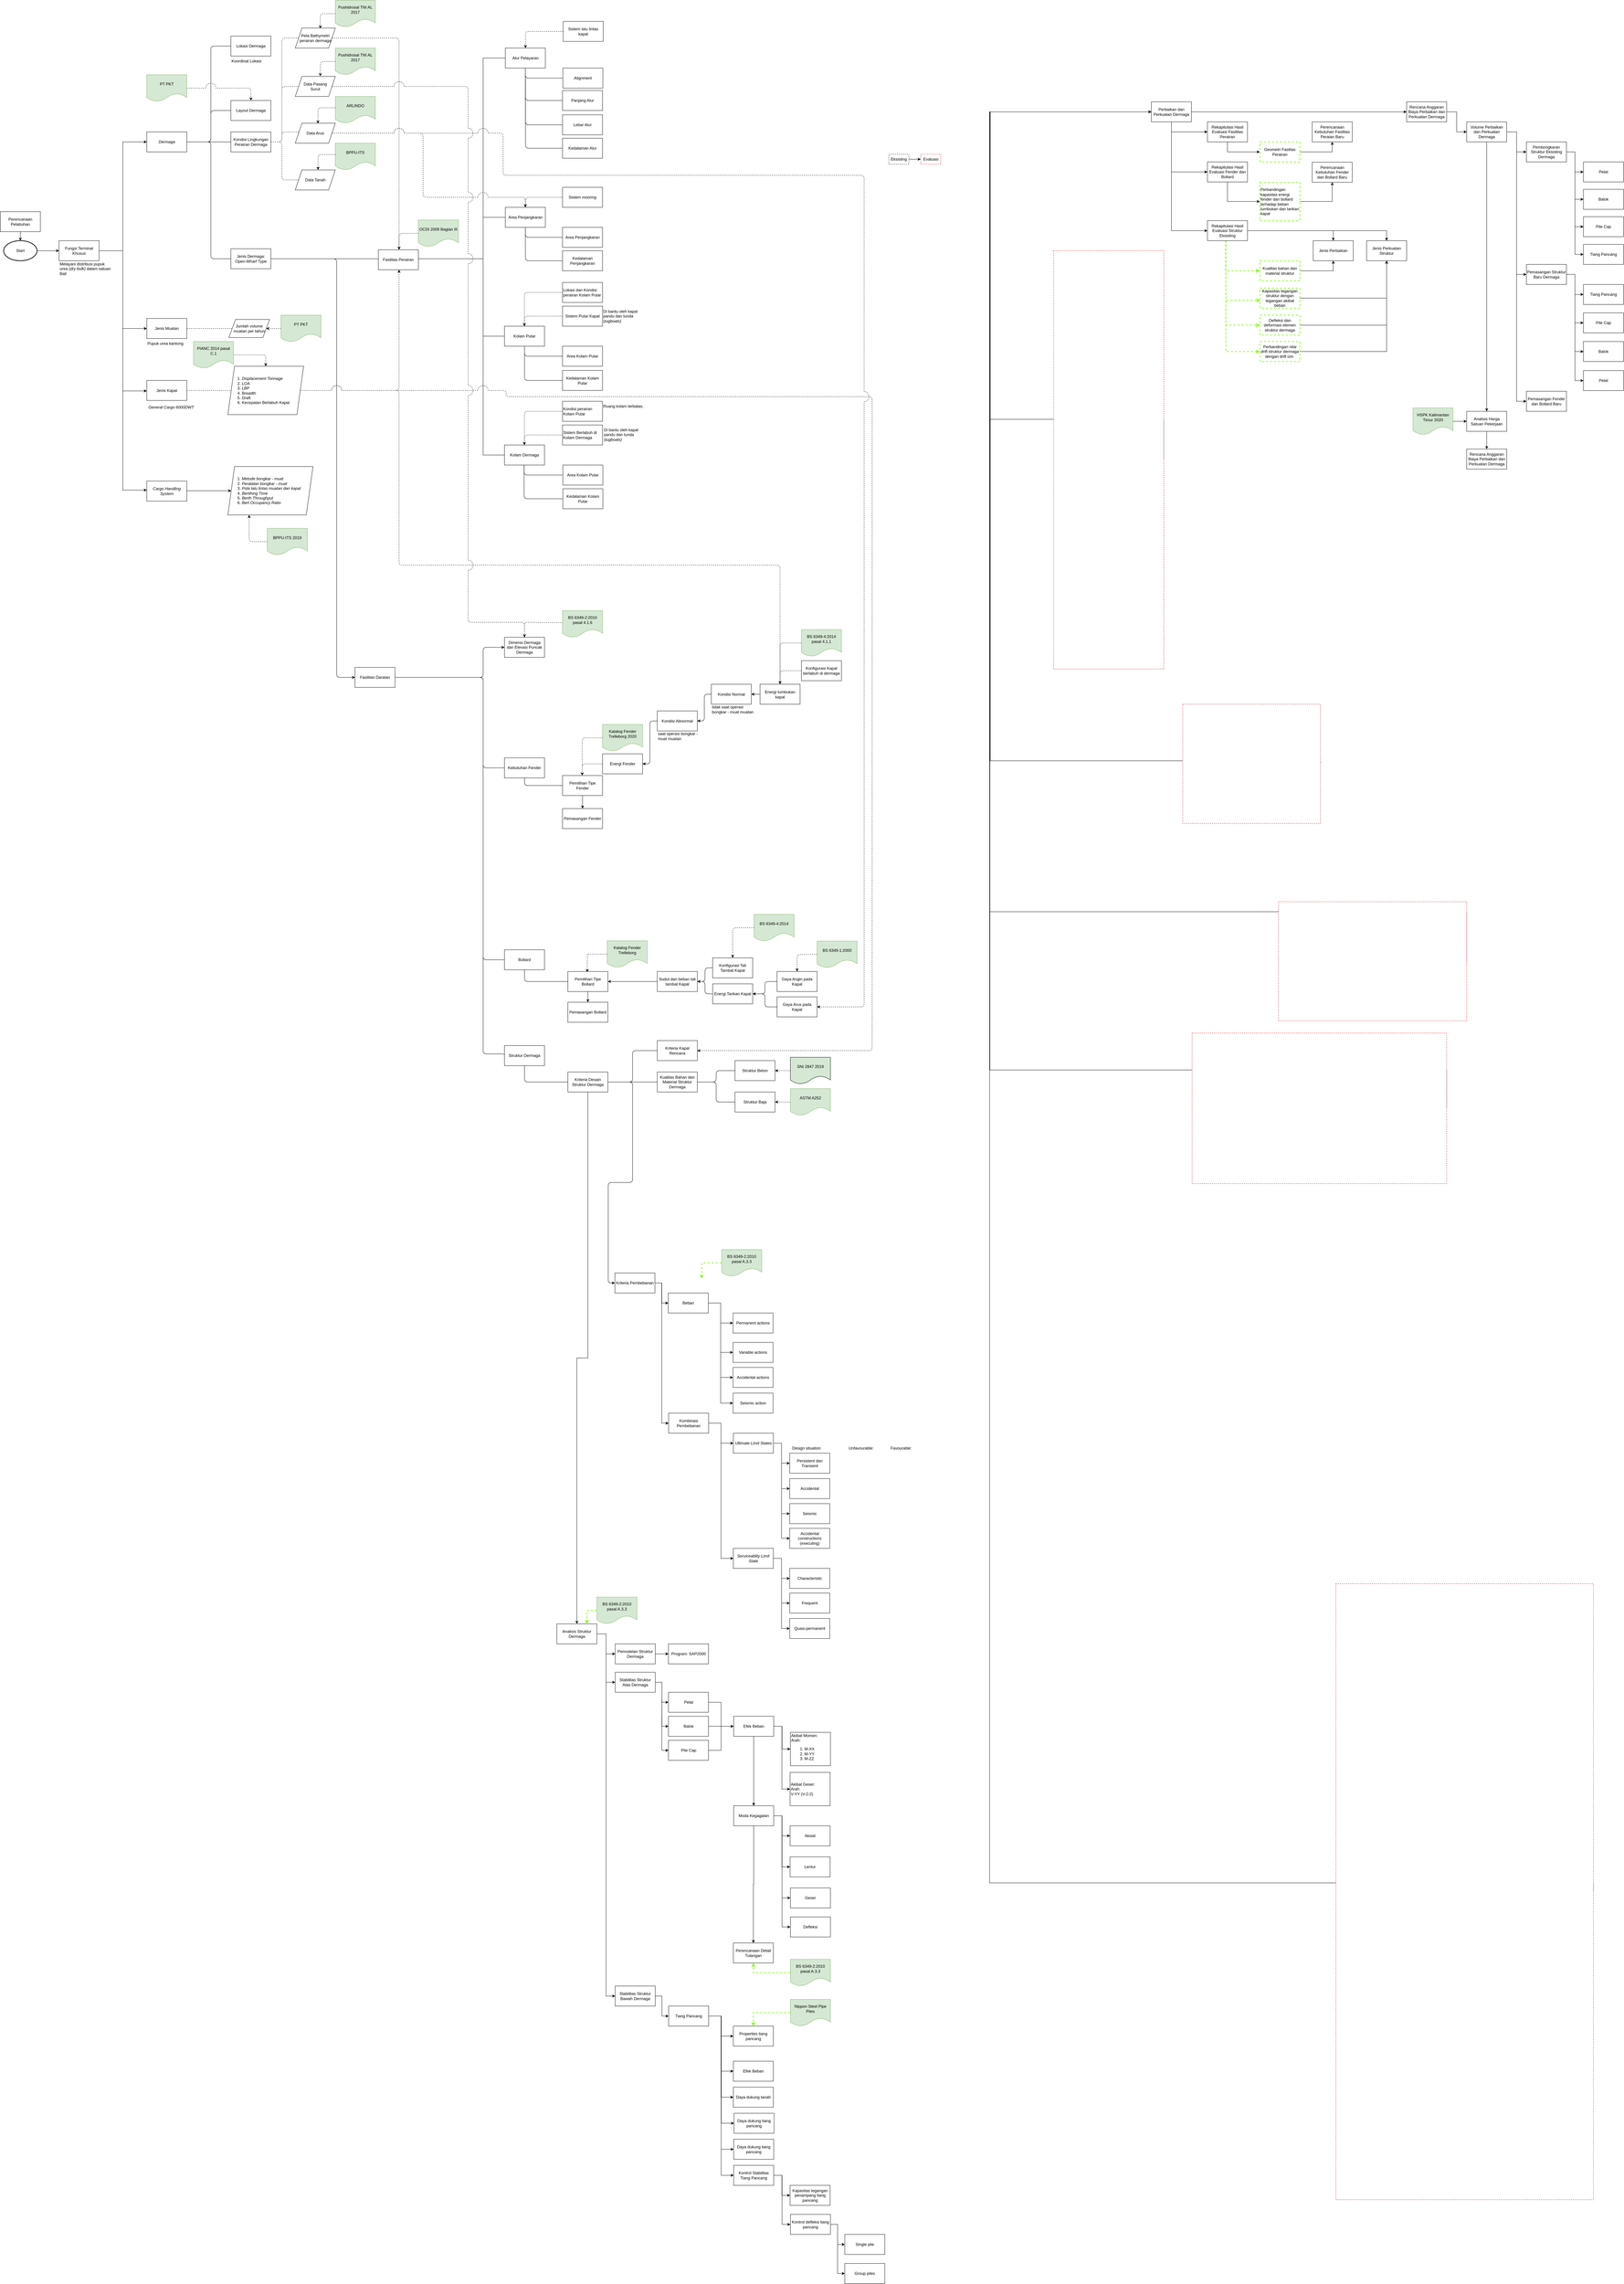 <mxfile version="18.0.3" type="github">
  <diagram id="vPnPxJsKkhuTtD2iRJGy" name="Page-1">
    <mxGraphModel dx="4283" dy="10015" grid="0" gridSize="9" guides="1" tooltips="1" connect="1" arrows="1" fold="1" page="1" pageScale="1" pageWidth="3300" pageHeight="4681" math="0" shadow="0">
      <root>
        <mxCell id="0" />
        <mxCell id="1" parent="0" />
        <mxCell id="VFgx5lIHe6SfGSV5nusP-136" style="edgeStyle=orthogonalEdgeStyle;rounded=0;orthogonalLoop=1;jettySize=auto;html=1;exitX=1;exitY=0.5;exitDx=0;exitDy=0;strokeColor=#000000;strokeWidth=1;entryX=0;entryY=0.5;entryDx=0;entryDy=0;" parent="1" source="VFgx5lIHe6SfGSV5nusP-135" target="VFgx5lIHe6SfGSV5nusP-62" edge="1">
          <mxGeometry relative="1" as="geometry">
            <mxPoint x="3090" y="-4501" as="targetPoint" />
            <Array as="points">
              <mxPoint x="2886" y="761" />
              <mxPoint x="2886" y="-4544" />
            </Array>
          </mxGeometry>
        </mxCell>
        <mxCell id="VFgx5lIHe6SfGSV5nusP-135" value="" style="rounded=0;whiteSpace=wrap;html=1;dashed=1;strokeColor=#CC0000;strokeWidth=1;fillColor=#FFFFFF;" parent="1" vertex="1">
          <mxGeometry x="3924" y="-135" width="772" height="1845" as="geometry" />
        </mxCell>
        <mxCell id="VFgx5lIHe6SfGSV5nusP-137" style="edgeStyle=orthogonalEdgeStyle;rounded=0;orthogonalLoop=1;jettySize=auto;html=1;exitX=1;exitY=0.5;exitDx=0;exitDy=0;strokeColor=#000000;strokeWidth=1;entryX=0;entryY=0.5;entryDx=0;entryDy=0;" parent="1" source="VFgx5lIHe6SfGSV5nusP-134" target="VFgx5lIHe6SfGSV5nusP-62" edge="1">
          <mxGeometry relative="1" as="geometry">
            <mxPoint x="3015" y="-3332" as="targetPoint" />
            <Array as="points">
              <mxPoint x="2887" y="-1674" />
              <mxPoint x="2887" y="-4544" />
            </Array>
          </mxGeometry>
        </mxCell>
        <mxCell id="VFgx5lIHe6SfGSV5nusP-134" value="" style="rounded=0;whiteSpace=wrap;html=1;dashed=1;strokeColor=#CC0000;strokeWidth=1;fillColor=#FFFFFF;" parent="1" vertex="1">
          <mxGeometry x="3493" y="-1784.5" width="763" height="451" as="geometry" />
        </mxCell>
        <mxCell id="VFgx5lIHe6SfGSV5nusP-138" style="edgeStyle=orthogonalEdgeStyle;rounded=0;orthogonalLoop=1;jettySize=auto;html=1;exitX=1;exitY=0.5;exitDx=0;exitDy=0;strokeColor=#000000;strokeWidth=1;entryX=0;entryY=0.5;entryDx=0;entryDy=0;" parent="1" source="VFgx5lIHe6SfGSV5nusP-133" target="VFgx5lIHe6SfGSV5nusP-62" edge="1">
          <mxGeometry relative="1" as="geometry">
            <mxPoint x="2918.667" y="-3379" as="targetPoint" />
            <Array as="points">
              <mxPoint x="2887" y="-2148" />
              <mxPoint x="2887" y="-4544" />
            </Array>
          </mxGeometry>
        </mxCell>
        <mxCell id="VFgx5lIHe6SfGSV5nusP-133" value="" style="rounded=0;whiteSpace=wrap;html=1;dashed=1;strokeColor=#CC0000;strokeWidth=1;fillColor=#FFFFFF;" parent="1" vertex="1">
          <mxGeometry x="3752" y="-2178" width="564" height="357" as="geometry" />
        </mxCell>
        <mxCell id="VFgx5lIHe6SfGSV5nusP-139" style="edgeStyle=orthogonalEdgeStyle;rounded=0;orthogonalLoop=1;jettySize=auto;html=1;exitX=1;exitY=0.5;exitDx=0;exitDy=0;strokeColor=#000000;strokeWidth=1;entryX=0;entryY=0.5;entryDx=0;entryDy=0;" parent="1" source="VFgx5lIHe6SfGSV5nusP-132" target="VFgx5lIHe6SfGSV5nusP-62" edge="1">
          <mxGeometry relative="1" as="geometry">
            <mxPoint x="2865.333" y="-4119" as="targetPoint" />
            <Array as="points">
              <mxPoint x="2888" y="-2600" />
              <mxPoint x="2888" y="-4544" />
            </Array>
          </mxGeometry>
        </mxCell>
        <mxCell id="VFgx5lIHe6SfGSV5nusP-132" value="" style="rounded=0;whiteSpace=wrap;html=1;dashed=1;strokeColor=#CC0000;strokeWidth=1;fillColor=#FFFFFF;" parent="1" vertex="1">
          <mxGeometry x="3465" y="-2769.5" width="413" height="357" as="geometry" />
        </mxCell>
        <mxCell id="VFgx5lIHe6SfGSV5nusP-140" style="edgeStyle=orthogonalEdgeStyle;rounded=0;orthogonalLoop=1;jettySize=auto;html=1;exitX=1;exitY=0.5;exitDx=0;exitDy=0;strokeColor=#000000;strokeWidth=1;entryX=0;entryY=0.5;entryDx=0;entryDy=0;" parent="1" source="VFgx5lIHe6SfGSV5nusP-131" target="VFgx5lIHe6SfGSV5nusP-62" edge="1">
          <mxGeometry relative="1" as="geometry">
            <mxPoint x="2785.333" y="-4515.667" as="targetPoint" />
            <Array as="points">
              <mxPoint x="2888" y="-3623" />
              <mxPoint x="2888" y="-4544" />
            </Array>
          </mxGeometry>
        </mxCell>
        <mxCell id="VFgx5lIHe6SfGSV5nusP-131" value="" style="rounded=0;whiteSpace=wrap;html=1;dashed=1;strokeColor=#CC0000;strokeWidth=1;fillColor=#FFFFFF;" parent="1" vertex="1">
          <mxGeometry x="3078" y="-4128" width="330" height="1253" as="geometry" />
        </mxCell>
        <mxCell id="v9qTnyX4O629vSzhhKhX-34" style="edgeStyle=orthogonalEdgeStyle;rounded=0;orthogonalLoop=1;jettySize=auto;html=1;exitX=1;exitY=0.5;exitDx=0;exitDy=0;fontColor=#000000;exitPerimeter=0;entryX=0;entryY=0.5;entryDx=0;entryDy=0;" parent="1" source="ruiceTiGWFp82l53x4zg-35" target="ruiceTiGWFp82l53x4zg-49" edge="1">
          <mxGeometry relative="1" as="geometry">
            <mxPoint x="267" y="-4569" as="sourcePoint" />
            <mxPoint x="266.957" y="-4539" as="targetPoint" />
          </mxGeometry>
        </mxCell>
        <mxCell id="v9qTnyX4O629vSzhhKhX-49" style="edgeStyle=orthogonalEdgeStyle;rounded=0;orthogonalLoop=1;jettySize=auto;html=1;entryX=0;entryY=0.5;entryDx=0;entryDy=0;fontColor=#000000;endArrow=none;endFill=0;" parent="1" source="v9qTnyX4O629vSzhhKhX-2" target="v9qTnyX4O629vSzhhKhX-8" edge="1">
          <mxGeometry relative="1" as="geometry">
            <Array as="points">
              <mxPoint x="1368" y="-4104" />
              <mxPoint x="1368" y="-4705" />
            </Array>
          </mxGeometry>
        </mxCell>
        <mxCell id="v9qTnyX4O629vSzhhKhX-61" style="edgeStyle=orthogonalEdgeStyle;rounded=0;orthogonalLoop=1;jettySize=auto;html=1;exitX=1;exitY=0.5;exitDx=0;exitDy=0;entryX=0;entryY=0.5;entryDx=0;entryDy=0;fontColor=#000000;endArrow=none;endFill=0;" parent="1" source="v9qTnyX4O629vSzhhKhX-2" target="v9qTnyX4O629vSzhhKhX-9" edge="1">
          <mxGeometry relative="1" as="geometry">
            <Array as="points">
              <mxPoint x="1174" y="-4104" />
              <mxPoint x="1368" y="-4104" />
              <mxPoint x="1368" y="-4228" />
            </Array>
          </mxGeometry>
        </mxCell>
        <mxCell id="v9qTnyX4O629vSzhhKhX-71" style="edgeStyle=orthogonalEdgeStyle;rounded=0;orthogonalLoop=1;jettySize=auto;html=1;exitX=1;exitY=0.5;exitDx=0;exitDy=0;entryX=0;entryY=0.5;entryDx=0;entryDy=0;fontColor=#000000;endArrow=none;endFill=0;" parent="1" source="v9qTnyX4O629vSzhhKhX-2" target="v9qTnyX4O629vSzhhKhX-10" edge="1">
          <mxGeometry relative="1" as="geometry">
            <Array as="points">
              <mxPoint x="1174" y="-4104" />
              <mxPoint x="1368" y="-4104" />
              <mxPoint x="1368" y="-3872" />
            </Array>
          </mxGeometry>
        </mxCell>
        <mxCell id="v9qTnyX4O629vSzhhKhX-82" style="edgeStyle=orthogonalEdgeStyle;rounded=0;orthogonalLoop=1;jettySize=auto;html=1;exitX=1;exitY=0.5;exitDx=0;exitDy=0;entryX=0;entryY=0.5;entryDx=0;entryDy=0;fontColor=#000000;endArrow=none;endFill=0;" parent="1" source="v9qTnyX4O629vSzhhKhX-2" target="v9qTnyX4O629vSzhhKhX-11" edge="1">
          <mxGeometry relative="1" as="geometry">
            <Array as="points">
              <mxPoint x="1174" y="-4104" />
              <mxPoint x="1368" y="-4104" />
              <mxPoint x="1368" y="-3516" />
            </Array>
          </mxGeometry>
        </mxCell>
        <mxCell id="v9qTnyX4O629vSzhhKhX-2" value="Fasilitas Perairan" style="rounded=0;whiteSpace=wrap;html=1;" parent="1" vertex="1">
          <mxGeometry x="1054" y="-4131" width="120" height="60" as="geometry" />
        </mxCell>
        <mxCell id="Ws4u6goq_V8mnw8VZYxV-10" style="edgeStyle=orthogonalEdgeStyle;rounded=1;orthogonalLoop=1;jettySize=auto;html=1;exitX=1;exitY=0.5;exitDx=0;exitDy=0;entryX=0;entryY=0.5;entryDx=0;entryDy=0;strokeColor=#000000;strokeWidth=1;endArrow=none;endFill=0;" parent="1" source="v9qTnyX4O629vSzhhKhX-3" target="Ws4u6goq_V8mnw8VZYxV-9" edge="1">
          <mxGeometry relative="1" as="geometry">
            <Array as="points">
              <mxPoint x="1368" y="-2850" />
              <mxPoint x="1368" y="-2579" />
            </Array>
          </mxGeometry>
        </mxCell>
        <mxCell id="Ws4u6goq_V8mnw8VZYxV-40" style="edgeStyle=orthogonalEdgeStyle;rounded=1;orthogonalLoop=1;jettySize=auto;html=1;exitX=1;exitY=0.5;exitDx=0;exitDy=0;entryX=0;entryY=0.5;entryDx=0;entryDy=0;strokeColor=#000000;strokeWidth=1;endArrow=none;endFill=0;" parent="1" source="v9qTnyX4O629vSzhhKhX-3" target="Ws4u6goq_V8mnw8VZYxV-39" edge="1">
          <mxGeometry relative="1" as="geometry">
            <Array as="points">
              <mxPoint x="1368" y="-2850" />
              <mxPoint x="1368" y="-2004" />
            </Array>
          </mxGeometry>
        </mxCell>
        <mxCell id="Ws4u6goq_V8mnw8VZYxV-112" style="edgeStyle=orthogonalEdgeStyle;rounded=1;orthogonalLoop=1;jettySize=auto;html=1;exitX=1;exitY=0.5;exitDx=0;exitDy=0;entryX=0;entryY=0.5;entryDx=0;entryDy=0;strokeColor=#000000;strokeWidth=1;endArrow=none;endFill=0;" parent="1" source="v9qTnyX4O629vSzhhKhX-3" target="Ws4u6goq_V8mnw8VZYxV-62" edge="1">
          <mxGeometry relative="1" as="geometry">
            <Array as="points">
              <mxPoint x="1368" y="-2850" />
              <mxPoint x="1368" y="-1722" />
            </Array>
          </mxGeometry>
        </mxCell>
        <mxCell id="ruiceTiGWFp82l53x4zg-3" style="edgeStyle=orthogonalEdgeStyle;orthogonalLoop=1;jettySize=auto;html=1;exitX=1;exitY=0.5;exitDx=0;exitDy=0;entryX=0;entryY=0.5;entryDx=0;entryDy=0;rounded=1;" edge="1" parent="1" source="v9qTnyX4O629vSzhhKhX-3" target="ruiceTiGWFp82l53x4zg-1">
          <mxGeometry relative="1" as="geometry">
            <Array as="points">
              <mxPoint x="1368" y="-2850" />
              <mxPoint x="1368" y="-2940" />
            </Array>
          </mxGeometry>
        </mxCell>
        <mxCell id="v9qTnyX4O629vSzhhKhX-3" value="Fasilitas Daratan" style="rounded=0;whiteSpace=wrap;html=1;" parent="1" vertex="1">
          <mxGeometry x="984" y="-2880" width="120" height="60" as="geometry" />
        </mxCell>
        <mxCell id="v9qTnyX4O629vSzhhKhX-55" style="edgeStyle=orthogonalEdgeStyle;rounded=1;orthogonalLoop=1;jettySize=auto;html=1;exitX=0.5;exitY=1;exitDx=0;exitDy=0;entryX=0;entryY=0.5;entryDx=0;entryDy=0;fontColor=#000000;endArrow=none;endFill=0;" parent="1" source="v9qTnyX4O629vSzhhKhX-8" target="ruiceTiGWFp82l53x4zg-14" edge="1">
          <mxGeometry relative="1" as="geometry">
            <mxPoint x="1554.5" y="-4624" as="targetPoint" />
          </mxGeometry>
        </mxCell>
        <mxCell id="ruiceTiGWFp82l53x4zg-15" style="edgeStyle=elbowEdgeStyle;rounded=1;sketch=0;jumpStyle=arc;jumpSize=6;orthogonalLoop=1;jettySize=auto;html=1;exitX=0.5;exitY=1;exitDx=0;exitDy=0;startArrow=none;startFill=0;endArrow=none;endFill=0;strokeColor=#000000;strokeWidth=1;" edge="1" parent="1" source="v9qTnyX4O629vSzhhKhX-8" target="v9qTnyX4O629vSzhhKhX-52">
          <mxGeometry relative="1" as="geometry">
            <Array as="points">
              <mxPoint x="1495" y="-4623" />
            </Array>
          </mxGeometry>
        </mxCell>
        <mxCell id="ruiceTiGWFp82l53x4zg-16" style="edgeStyle=elbowEdgeStyle;rounded=1;sketch=0;jumpStyle=arc;jumpSize=6;orthogonalLoop=1;jettySize=auto;html=1;exitX=0.5;exitY=1;exitDx=0;exitDy=0;startArrow=none;startFill=0;endArrow=none;endFill=0;strokeColor=#000000;strokeWidth=1;" edge="1" parent="1" source="v9qTnyX4O629vSzhhKhX-8" target="v9qTnyX4O629vSzhhKhX-53">
          <mxGeometry relative="1" as="geometry">
            <Array as="points">
              <mxPoint x="1495" y="-4577" />
            </Array>
          </mxGeometry>
        </mxCell>
        <mxCell id="ruiceTiGWFp82l53x4zg-17" style="edgeStyle=elbowEdgeStyle;rounded=1;sketch=0;jumpStyle=none;jumpSize=6;orthogonalLoop=1;jettySize=auto;html=1;exitX=0.5;exitY=1;exitDx=0;exitDy=0;startArrow=none;startFill=0;endArrow=none;endFill=0;strokeColor=#000000;strokeWidth=1;" edge="1" parent="1" source="v9qTnyX4O629vSzhhKhX-8" target="v9qTnyX4O629vSzhhKhX-59">
          <mxGeometry relative="1" as="geometry">
            <Array as="points">
              <mxPoint x="1495" y="-4535" />
            </Array>
          </mxGeometry>
        </mxCell>
        <mxCell id="v9qTnyX4O629vSzhhKhX-8" value="Alur Pelayaran" style="rounded=0;whiteSpace=wrap;html=1;" parent="1" vertex="1">
          <mxGeometry x="1434.5" y="-4735" width="120" height="60" as="geometry" />
        </mxCell>
        <mxCell id="ruiceTiGWFp82l53x4zg-24" style="edgeStyle=elbowEdgeStyle;rounded=1;sketch=0;jumpStyle=none;jumpSize=6;orthogonalLoop=1;jettySize=auto;html=1;exitX=0.5;exitY=1;exitDx=0;exitDy=0;startArrow=none;startFill=0;endArrow=none;endFill=0;strokeColor=#000000;strokeWidth=1;" edge="1" parent="1" source="v9qTnyX4O629vSzhhKhX-9" target="ruiceTiGWFp82l53x4zg-22">
          <mxGeometry relative="1" as="geometry">
            <Array as="points">
              <mxPoint x="1494.75" y="-4168" />
            </Array>
          </mxGeometry>
        </mxCell>
        <mxCell id="ruiceTiGWFp82l53x4zg-25" style="edgeStyle=elbowEdgeStyle;rounded=1;sketch=0;jumpStyle=none;jumpSize=6;orthogonalLoop=1;jettySize=auto;html=1;exitX=0.5;exitY=1;exitDx=0;exitDy=0;startArrow=none;startFill=0;endArrow=none;endFill=0;strokeColor=#000000;strokeWidth=1;" edge="1" parent="1" source="v9qTnyX4O629vSzhhKhX-9" target="ruiceTiGWFp82l53x4zg-23">
          <mxGeometry relative="1" as="geometry">
            <Array as="points">
              <mxPoint x="1494.75" y="-4147" />
            </Array>
          </mxGeometry>
        </mxCell>
        <mxCell id="v9qTnyX4O629vSzhhKhX-9" value="Area Penjangkaran" style="rounded=0;whiteSpace=wrap;html=1;" parent="1" vertex="1">
          <mxGeometry x="1434.5" y="-4258" width="120" height="60" as="geometry" />
        </mxCell>
        <mxCell id="v9qTnyX4O629vSzhhKhX-10" value="Kolam Putar" style="rounded=0;whiteSpace=wrap;html=1;points=[[0,0.5,0,0,0],[0.5,0,0,0,0],[0.5,1,0,0,0],[1,0.5,0,0,0]];" parent="1" vertex="1">
          <mxGeometry x="1432" y="-3902" width="120" height="60" as="geometry" />
        </mxCell>
        <mxCell id="v9qTnyX4O629vSzhhKhX-11" value="Kolam Dermaga" style="rounded=0;whiteSpace=wrap;html=1;" parent="1" vertex="1">
          <mxGeometry x="1432" y="-3546" width="120" height="60" as="geometry" />
        </mxCell>
        <mxCell id="v9qTnyX4O629vSzhhKhX-36" style="edgeStyle=orthogonalEdgeStyle;rounded=0;orthogonalLoop=1;jettySize=auto;html=1;entryX=0;entryY=0.5;entryDx=0;entryDy=0;fontColor=#000000;exitX=1;exitY=0.5;exitDx=0;exitDy=0;" parent="1" source="ruiceTiGWFp82l53x4zg-49" target="v9qTnyX4O629vSzhhKhX-24" edge="1">
          <mxGeometry relative="1" as="geometry">
            <mxPoint x="237" y="-4453.957" as="sourcePoint" />
            <Array as="points">
              <mxPoint x="288" y="-4128" />
              <mxPoint x="288" y="-4454" />
            </Array>
          </mxGeometry>
        </mxCell>
        <mxCell id="v9qTnyX4O629vSzhhKhX-37" style="edgeStyle=orthogonalEdgeStyle;rounded=0;orthogonalLoop=1;jettySize=auto;html=1;exitX=1;exitY=0.5;exitDx=0;exitDy=0;entryX=0;entryY=0.5;entryDx=0;entryDy=0;fontColor=#000000;" parent="1" source="ruiceTiGWFp82l53x4zg-49" target="v9qTnyX4O629vSzhhKhX-20" edge="1">
          <mxGeometry relative="1" as="geometry">
            <mxPoint x="237" y="-4454" as="sourcePoint" />
            <Array as="points">
              <mxPoint x="288" y="-4128" />
              <mxPoint x="288" y="-3895" />
            </Array>
          </mxGeometry>
        </mxCell>
        <mxCell id="v9qTnyX4O629vSzhhKhX-38" style="edgeStyle=orthogonalEdgeStyle;rounded=0;orthogonalLoop=1;jettySize=auto;html=1;exitX=1;exitY=0.5;exitDx=0;exitDy=0;fontColor=#000000;entryX=0.008;entryY=0.529;entryDx=0;entryDy=0;entryPerimeter=0;" parent="1" source="ruiceTiGWFp82l53x4zg-49" target="v9qTnyX4O629vSzhhKhX-21" edge="1">
          <mxGeometry relative="1" as="geometry">
            <mxPoint x="237" y="-4454" as="sourcePoint" />
            <mxPoint x="369" y="-3789" as="targetPoint" />
            <Array as="points">
              <mxPoint x="288" y="-4128" />
              <mxPoint x="288" y="-3708" />
              <mxPoint x="360" y="-3708" />
            </Array>
          </mxGeometry>
        </mxCell>
        <mxCell id="v9qTnyX4O629vSzhhKhX-39" style="edgeStyle=orthogonalEdgeStyle;rounded=0;orthogonalLoop=1;jettySize=auto;html=1;fontColor=#000000;exitX=1;exitY=0.5;exitDx=0;exitDy=0;entryX=0;entryY=0.45;entryDx=0;entryDy=0;entryPerimeter=0;" parent="1" source="ruiceTiGWFp82l53x4zg-49" target="v9qTnyX4O629vSzhhKhX-22" edge="1">
          <mxGeometry relative="1" as="geometry">
            <mxPoint x="237" y="-4454" as="sourcePoint" />
            <mxPoint x="360" y="-3366" as="targetPoint" />
            <Array as="points">
              <mxPoint x="288" y="-4128" />
              <mxPoint x="288" y="-3411" />
            </Array>
          </mxGeometry>
        </mxCell>
        <mxCell id="ruiceTiGWFp82l53x4zg-42" style="edgeStyle=elbowEdgeStyle;rounded=1;sketch=0;jumpStyle=none;jumpSize=6;orthogonalLoop=1;jettySize=auto;html=1;exitX=1;exitY=0.5;exitDx=0;exitDy=0;dashed=1;startArrow=none;startFill=0;endArrow=none;endFill=0;strokeColor=#000000;strokeWidth=1;entryX=0;entryY=0.5;entryDx=0;entryDy=0;" edge="1" parent="1" source="v9qTnyX4O629vSzhhKhX-20" target="ruiceTiGWFp82l53x4zg-40">
          <mxGeometry relative="1" as="geometry">
            <mxPoint x="611" y="-3878" as="targetPoint" />
          </mxGeometry>
        </mxCell>
        <mxCell id="v9qTnyX4O629vSzhhKhX-20" value="Jenis Muatan" style="rounded=0;whiteSpace=wrap;html=1;" parent="1" vertex="1">
          <mxGeometry x="360" y="-3925" width="120" height="60" as="geometry" />
        </mxCell>
        <mxCell id="v9qTnyX4O629vSzhhKhX-44" style="edgeStyle=orthogonalEdgeStyle;rounded=0;orthogonalLoop=1;jettySize=auto;html=1;fontColor=#000000;entryX=0;entryY=0.5;entryDx=0;entryDy=0;exitX=1;exitY=0.5;exitDx=0;exitDy=0;dashed=1;endArrow=none;endFill=0;" parent="1" source="v9qTnyX4O629vSzhhKhX-21" target="v9qTnyX4O629vSzhhKhX-40" edge="1">
          <mxGeometry relative="1" as="geometry">
            <mxPoint x="593" y="-3866" as="targetPoint" />
            <mxPoint x="483" y="-3806" as="sourcePoint" />
            <Array as="points">
              <mxPoint x="504" y="-3709" />
              <mxPoint x="504" y="-3709" />
            </Array>
          </mxGeometry>
        </mxCell>
        <mxCell id="v9qTnyX4O629vSzhhKhX-21" value="Jenis Kapal" style="rounded=0;whiteSpace=wrap;html=1;" parent="1" vertex="1">
          <mxGeometry x="360" y="-3739.5" width="120" height="60" as="geometry" />
        </mxCell>
        <mxCell id="v9qTnyX4O629vSzhhKhX-45" style="edgeStyle=orthogonalEdgeStyle;rounded=0;orthogonalLoop=1;jettySize=auto;html=1;entryX=0;entryY=0.5;entryDx=0;entryDy=0;fontColor=#000000;exitX=0.993;exitY=0.453;exitDx=0;exitDy=0;exitPerimeter=0;" parent="1" source="v9qTnyX4O629vSzhhKhX-22" target="v9qTnyX4O629vSzhhKhX-43" edge="1">
          <mxGeometry relative="1" as="geometry">
            <Array as="points">
              <mxPoint x="479" y="-3409" />
            </Array>
          </mxGeometry>
        </mxCell>
        <mxCell id="v9qTnyX4O629vSzhhKhX-22" value="&lt;i&gt;Cargo Handling System&lt;/i&gt;" style="rounded=0;whiteSpace=wrap;html=1;align=center;" parent="1" vertex="1">
          <mxGeometry x="360" y="-3438" width="120" height="60" as="geometry" />
        </mxCell>
        <mxCell id="v9qTnyX4O629vSzhhKhX-46" style="edgeStyle=orthogonalEdgeStyle;rounded=1;orthogonalLoop=1;jettySize=auto;html=1;exitX=1;exitY=0.5;exitDx=0;exitDy=0;fontColor=#000000;entryX=0;entryY=0.5;entryDx=0;entryDy=0;endArrow=none;endFill=0;" parent="1" source="v9qTnyX4O629vSzhhKhX-24" target="v9qTnyX4O629vSzhhKhX-99" edge="1">
          <mxGeometry relative="1" as="geometry">
            <Array as="points">
              <mxPoint x="552" y="-4454" />
              <mxPoint x="552" y="-4741" />
            </Array>
          </mxGeometry>
        </mxCell>
        <mxCell id="v9qTnyX4O629vSzhhKhX-100" style="edgeStyle=orthogonalEdgeStyle;rounded=1;orthogonalLoop=1;jettySize=auto;html=1;exitX=1;exitY=0.5;exitDx=0;exitDy=0;entryX=0;entryY=0.5;entryDx=0;entryDy=0;fontColor=#000000;endArrow=none;endFill=0;" parent="1" source="v9qTnyX4O629vSzhhKhX-24" target="v9qTnyX4O629vSzhhKhX-31" edge="1">
          <mxGeometry relative="1" as="geometry">
            <Array as="points">
              <mxPoint x="552" y="-4454" />
              <mxPoint x="552" y="-4104" />
              <mxPoint x="612" y="-4104" />
            </Array>
          </mxGeometry>
        </mxCell>
        <mxCell id="ruiceTiGWFp82l53x4zg-47" style="edgeStyle=elbowEdgeStyle;rounded=1;sketch=0;jumpStyle=none;jumpSize=6;orthogonalLoop=1;jettySize=auto;html=1;exitX=1;exitY=0.5;exitDx=0;exitDy=0;entryX=0;entryY=0.5;entryDx=0;entryDy=0;startArrow=none;startFill=0;endArrow=none;endFill=0;strokeColor=#000000;strokeWidth=1;" edge="1" parent="1" source="v9qTnyX4O629vSzhhKhX-24" target="ruiceTiGWFp82l53x4zg-46">
          <mxGeometry relative="1" as="geometry" />
        </mxCell>
        <mxCell id="ruiceTiGWFp82l53x4zg-100" style="edgeStyle=orthogonalEdgeStyle;rounded=1;sketch=0;jumpStyle=arc;jumpSize=30;orthogonalLoop=1;jettySize=auto;html=1;exitX=1;exitY=0.5;exitDx=0;exitDy=0;entryX=0;entryY=0.5;entryDx=0;entryDy=0;startArrow=none;startFill=0;endArrow=none;endFill=0;strokeColor=#000000;strokeWidth=1;" edge="1" parent="1" source="v9qTnyX4O629vSzhhKhX-24" target="ruiceTiGWFp82l53x4zg-99">
          <mxGeometry relative="1" as="geometry">
            <Array as="points">
              <mxPoint x="552" y="-4454" />
              <mxPoint x="552" y="-4548" />
            </Array>
          </mxGeometry>
        </mxCell>
        <mxCell id="v9qTnyX4O629vSzhhKhX-24" value="&lt;i&gt;Dermaga&lt;/i&gt;" style="rounded=0;whiteSpace=wrap;html=1;" parent="1" vertex="1">
          <mxGeometry x="360" y="-4484" width="120" height="60" as="geometry" />
        </mxCell>
        <mxCell id="v9qTnyX4O629vSzhhKhX-26" value="Melayani distribusi pupuk urea (&lt;i&gt;dry bulk)&lt;/i&gt;&amp;nbsp;dalam satuan Ball" style="text;html=1;strokeColor=none;fillColor=none;align=left;verticalAlign=middle;whiteSpace=wrap;rounded=0;" parent="1" vertex="1">
          <mxGeometry x="97" y="-4098" width="157" height="48" as="geometry" />
        </mxCell>
        <mxCell id="v9qTnyX4O629vSzhhKhX-29" value="Pupuk urea kantong" style="text;html=1;strokeColor=none;fillColor=none;align=left;verticalAlign=middle;whiteSpace=wrap;rounded=0;" parent="1" vertex="1">
          <mxGeometry x="360" y="-3865" width="139" height="30" as="geometry" />
        </mxCell>
        <mxCell id="v9qTnyX4O629vSzhhKhX-30" value="&lt;i&gt;General Cargo 6000DWT&lt;/i&gt;" style="text;html=1;strokeColor=none;fillColor=none;align=left;verticalAlign=middle;whiteSpace=wrap;rounded=0;" parent="1" vertex="1">
          <mxGeometry x="363" y="-3674" width="280" height="30" as="geometry" />
        </mxCell>
        <mxCell id="v9qTnyX4O629vSzhhKhX-47" style="edgeStyle=orthogonalEdgeStyle;rounded=1;orthogonalLoop=1;jettySize=auto;html=1;exitX=1;exitY=0.5;exitDx=0;exitDy=0;entryX=0;entryY=0.5;entryDx=0;entryDy=0;fontColor=#000000;endArrow=none;endFill=0;" parent="1" source="v9qTnyX4O629vSzhhKhX-31" target="v9qTnyX4O629vSzhhKhX-2" edge="1">
          <mxGeometry relative="1" as="geometry">
            <Array as="points">
              <mxPoint x="748" y="-4104" />
              <mxPoint x="1054" y="-4104" />
            </Array>
          </mxGeometry>
        </mxCell>
        <mxCell id="v9qTnyX4O629vSzhhKhX-48" style="edgeStyle=orthogonalEdgeStyle;rounded=1;orthogonalLoop=1;jettySize=auto;html=1;exitX=1;exitY=0.5;exitDx=0;exitDy=0;entryX=0;entryY=0.5;entryDx=0;entryDy=0;fontColor=#000000;" parent="1" source="v9qTnyX4O629vSzhhKhX-31" target="v9qTnyX4O629vSzhhKhX-3" edge="1">
          <mxGeometry relative="1" as="geometry">
            <Array as="points">
              <mxPoint x="929" y="-4104" />
              <mxPoint x="929" y="-2850" />
            </Array>
          </mxGeometry>
        </mxCell>
        <mxCell id="v9qTnyX4O629vSzhhKhX-31" value="Jenis Dermaga:&lt;br&gt;Open-Wharf Type" style="rounded=0;whiteSpace=wrap;html=1;fontColor=#000000;" parent="1" vertex="1">
          <mxGeometry x="612" y="-4134" width="120" height="60" as="geometry" />
        </mxCell>
        <mxCell id="v9qTnyX4O629vSzhhKhX-96" style="edgeStyle=orthogonalEdgeStyle;orthogonalLoop=1;jettySize=auto;html=1;fontColor=#000000;verticalAlign=middle;horizontal=1;rounded=1;dashed=1;fillColor=#d5e8d4;strokeColor=#000000;strokeWidth=1;exitX=1;exitY=0.5;exitDx=0;exitDy=0;jumpStyle=arc;jumpSize=30;" parent="1" source="v9qTnyX4O629vSzhhKhX-40" edge="1">
          <mxGeometry relative="1" as="geometry">
            <Array as="points">
              <mxPoint x="1116" y="-3709" />
            </Array>
            <mxPoint x="1116" y="-4071" as="targetPoint" />
          </mxGeometry>
        </mxCell>
        <mxCell id="ruiceTiGWFp82l53x4zg-120" style="edgeStyle=orthogonalEdgeStyle;rounded=1;sketch=0;jumpStyle=arc;jumpSize=30;orthogonalLoop=1;jettySize=auto;html=1;exitX=1;exitY=0.5;exitDx=0;exitDy=0;startArrow=none;startFill=0;endArrow=classic;endFill=1;strokeColor=#000000;strokeWidth=1;dashed=1;entryX=1;entryY=0.5;entryDx=0;entryDy=0;" edge="1" parent="1" source="v9qTnyX4O629vSzhhKhX-40" target="Ws4u6goq_V8mnw8VZYxV-67">
          <mxGeometry relative="1" as="geometry">
            <mxPoint x="2624" y="-2220" as="targetPoint" />
            <Array as="points">
              <mxPoint x="1437" y="-3709" />
              <mxPoint x="1437" y="-3691" />
              <mxPoint x="2534" y="-3691" />
              <mxPoint x="2534" y="-1732" />
            </Array>
          </mxGeometry>
        </mxCell>
        <mxCell id="v9qTnyX4O629vSzhhKhX-40" value="&lt;ol&gt;&lt;li&gt;&lt;i&gt;Displacement Tonnage&lt;/i&gt;&lt;/li&gt;&lt;li&gt;LOA&lt;/li&gt;&lt;li&gt;LBP&lt;/li&gt;&lt;li&gt;Breadth&lt;/li&gt;&lt;li&gt;Draft&lt;/li&gt;&lt;li&gt;Kecepatan Berlabuh Kapal&lt;/li&gt;&lt;/ol&gt;" style="shape=parallelogram;perimeter=parallelogramPerimeter;whiteSpace=wrap;html=1;fixedSize=1;fontColor=#000000;align=left;" parent="1" vertex="1">
          <mxGeometry x="603" y="-3782" width="227" height="145" as="geometry" />
        </mxCell>
        <mxCell id="v9qTnyX4O629vSzhhKhX-43" value="&lt;ol&gt;&lt;li&gt;&lt;i&gt;Metode bongkar - muat&lt;/i&gt;&lt;/li&gt;&lt;li&gt;&lt;i&gt;Peralatan bongkar - muat&lt;/i&gt;&lt;/li&gt;&lt;li&gt;&lt;i&gt;Pola lalu lintas muatan dan kapal&lt;/i&gt;&lt;/li&gt;&lt;li&gt;&lt;i&gt;Bertihing Time&lt;/i&gt;&lt;/li&gt;&lt;li&gt;&lt;i&gt;Berth Throughput&lt;/i&gt;&lt;/li&gt;&lt;li&gt;&lt;i&gt;Bert Occupancy Ratio&lt;/i&gt;&lt;/li&gt;&lt;/ol&gt;" style="shape=parallelogram;perimeter=parallelogramPerimeter;whiteSpace=wrap;html=1;fixedSize=1;fontColor=#000000;align=left;" parent="1" vertex="1">
          <mxGeometry x="603" y="-3481.5" width="255" height="145" as="geometry" />
        </mxCell>
        <mxCell id="v9qTnyX4O629vSzhhKhX-52" value="Panjang Alur" style="rounded=0;whiteSpace=wrap;html=1;" parent="1" vertex="1">
          <mxGeometry x="1606" y="-4608" width="120" height="60" as="geometry" />
        </mxCell>
        <mxCell id="v9qTnyX4O629vSzhhKhX-53" value="Lebar Alur" style="rounded=0;whiteSpace=wrap;html=1;" parent="1" vertex="1">
          <mxGeometry x="1606" y="-4535" width="120" height="60" as="geometry" />
        </mxCell>
        <mxCell id="v9qTnyX4O629vSzhhKhX-59" value="Kedalaman Alur" style="rounded=0;whiteSpace=wrap;html=1;" parent="1" vertex="1">
          <mxGeometry x="1606" y="-4465" width="120" height="60" as="geometry" />
        </mxCell>
        <mxCell id="v9qTnyX4O629vSzhhKhX-73" value="Di bantu oleh kapal pandu dan tunda (&lt;i&gt;tugboats)&lt;/i&gt;" style="text;html=1;strokeColor=none;fillColor=none;align=left;verticalAlign=middle;whiteSpace=wrap;rounded=0;fontColor=#000000;" parent="1" vertex="1">
          <mxGeometry x="1726" y="-3963" width="140" height="61" as="geometry" />
        </mxCell>
        <mxCell id="v9qTnyX4O629vSzhhKhX-80" style="edgeStyle=orthogonalEdgeStyle;rounded=1;orthogonalLoop=1;jettySize=auto;html=1;entryX=0;entryY=0.5;entryDx=0;entryDy=0;fontColor=#000000;endArrow=none;endFill=0;" parent="1" source="v9qTnyX4O629vSzhhKhX-10" target="v9qTnyX4O629vSzhhKhX-76" edge="1">
          <mxGeometry relative="1" as="geometry">
            <mxPoint x="1489.75" y="-3842" as="sourcePoint" />
            <Array as="points">
              <mxPoint x="1491.75" y="-3812" />
            </Array>
          </mxGeometry>
        </mxCell>
        <mxCell id="v9qTnyX4O629vSzhhKhX-81" style="edgeStyle=orthogonalEdgeStyle;rounded=1;orthogonalLoop=1;jettySize=auto;html=1;exitX=0.5;exitY=1;exitDx=0;exitDy=0;entryX=0;entryY=0.5;entryDx=0;entryDy=0;fontColor=#000000;exitPerimeter=0;endArrow=none;endFill=0;" parent="1" source="v9qTnyX4O629vSzhhKhX-10" target="v9qTnyX4O629vSzhhKhX-75" edge="1">
          <mxGeometry relative="1" as="geometry">
            <mxPoint x="2085.75" y="-3924" as="sourcePoint" />
          </mxGeometry>
        </mxCell>
        <mxCell id="v9qTnyX4O629vSzhhKhX-75" value="Kedalaman Kolam Putar" style="rounded=0;whiteSpace=wrap;html=1;" parent="1" vertex="1">
          <mxGeometry x="1606" y="-3769.5" width="120" height="60" as="geometry" />
        </mxCell>
        <mxCell id="v9qTnyX4O629vSzhhKhX-76" value="Area Kolam Putar" style="rounded=0;whiteSpace=wrap;html=1;" parent="1" vertex="1">
          <mxGeometry x="1606" y="-3842" width="120" height="60" as="geometry" />
        </mxCell>
        <mxCell id="v9qTnyX4O629vSzhhKhX-90" style="edgeStyle=orthogonalEdgeStyle;rounded=1;orthogonalLoop=1;jettySize=auto;html=1;entryX=0;entryY=0.5;entryDx=0;entryDy=0;fontColor=#000000;endArrow=none;endFill=0;" parent="1" target="v9qTnyX4O629vSzhhKhX-87" edge="1">
          <mxGeometry relative="1" as="geometry">
            <mxPoint x="1490.75" y="-3486" as="sourcePoint" />
            <Array as="points">
              <mxPoint x="1490.75" y="-3456" />
            </Array>
          </mxGeometry>
        </mxCell>
        <mxCell id="v9qTnyX4O629vSzhhKhX-92" style="edgeStyle=orthogonalEdgeStyle;rounded=1;orthogonalLoop=1;jettySize=auto;html=1;exitX=0.49;exitY=0.997;exitDx=0;exitDy=0;entryX=0;entryY=0.5;entryDx=0;entryDy=0;fontColor=#000000;endArrow=none;endFill=0;exitPerimeter=0;" parent="1" source="v9qTnyX4O629vSzhhKhX-11" target="v9qTnyX4O629vSzhhKhX-91" edge="1">
          <mxGeometry relative="1" as="geometry">
            <mxPoint x="1902" y="-3619.5" as="sourcePoint" />
          </mxGeometry>
        </mxCell>
        <mxCell id="v9qTnyX4O629vSzhhKhX-87" value="Area Kolam Putar" style="rounded=0;whiteSpace=wrap;html=1;" parent="1" vertex="1">
          <mxGeometry x="1607" y="-3486" width="120" height="60" as="geometry" />
        </mxCell>
        <mxCell id="v9qTnyX4O629vSzhhKhX-88" value="Di bantu oleh kapal pandu dan tunda (&lt;i&gt;tugboats)&lt;/i&gt;" style="text;html=1;strokeColor=none;fillColor=none;align=left;verticalAlign=middle;whiteSpace=wrap;rounded=0;fontColor=#000000;" parent="1" vertex="1">
          <mxGeometry x="1728" y="-3606" width="140" height="58" as="geometry" />
        </mxCell>
        <mxCell id="v9qTnyX4O629vSzhhKhX-89" value="Ruang kolam terbatas." style="text;html=1;strokeColor=none;fillColor=none;align=left;verticalAlign=middle;whiteSpace=wrap;rounded=0;fontColor=#000000;" parent="1" vertex="1">
          <mxGeometry x="1726" y="-3672" width="140" height="20" as="geometry" />
        </mxCell>
        <mxCell id="v9qTnyX4O629vSzhhKhX-91" value="Kedalaman Kolam Putar" style="rounded=0;whiteSpace=wrap;html=1;" parent="1" vertex="1">
          <mxGeometry x="1607" y="-3415" width="120" height="60" as="geometry" />
        </mxCell>
        <mxCell id="v9qTnyX4O629vSzhhKhX-103" style="edgeStyle=orthogonalEdgeStyle;rounded=1;orthogonalLoop=1;jettySize=auto;html=1;exitX=1;exitY=0.5;exitDx=0;exitDy=0;fontColor=#000000;dashed=1;" parent="1" source="v9qTnyX4O629vSzhhKhX-98" edge="1">
          <mxGeometry relative="1" as="geometry">
            <mxPoint x="1116" y="-4131" as="targetPoint" />
            <Array as="points">
              <mxPoint x="1116" y="-4765" />
              <mxPoint x="1116" y="-4149" />
            </Array>
          </mxGeometry>
        </mxCell>
        <mxCell id="v9qTnyX4O629vSzhhKhX-98" value="Peta Bathymetri perairan dermaga" style="shape=parallelogram;perimeter=parallelogramPerimeter;whiteSpace=wrap;html=1;fixedSize=1;fontColor=#000000;" parent="1" vertex="1">
          <mxGeometry x="805" y="-4795" width="120" height="60" as="geometry" />
        </mxCell>
        <mxCell id="v9qTnyX4O629vSzhhKhX-101" style="edgeStyle=orthogonalEdgeStyle;rounded=1;orthogonalLoop=1;jettySize=auto;html=1;entryX=0;entryY=0.5;entryDx=0;entryDy=0;fontColor=#000000;exitX=1;exitY=0.5;exitDx=0;exitDy=0;dashed=1;endArrow=none;endFill=0;" parent="1" source="ruiceTiGWFp82l53x4zg-46" target="v9qTnyX4O629vSzhhKhX-98" edge="1">
          <mxGeometry relative="1" as="geometry">
            <Array as="points">
              <mxPoint x="765" y="-4454" />
              <mxPoint x="765" y="-4765" />
            </Array>
          </mxGeometry>
        </mxCell>
        <mxCell id="v9qTnyX4O629vSzhhKhX-99" value="Lokasi Dermaga" style="rounded=0;whiteSpace=wrap;html=1;" parent="1" vertex="1">
          <mxGeometry x="612" y="-4771" width="120" height="60" as="geometry" />
        </mxCell>
        <mxCell id="v9qTnyX4O629vSzhhKhX-102" value="Koordinat Lokasi" style="text;html=1;strokeColor=none;fillColor=none;align=left;verticalAlign=middle;whiteSpace=wrap;rounded=0;" parent="1" vertex="1">
          <mxGeometry x="612" y="-4711" width="93" height="30" as="geometry" />
        </mxCell>
        <mxCell id="Ws4u6goq_V8mnw8VZYxV-2" style="edgeStyle=orthogonalEdgeStyle;rounded=1;orthogonalLoop=1;jettySize=auto;html=1;exitX=0;exitY=0.5;exitDx=0;exitDy=0;strokeWidth=1;strokeColor=#000000;dashed=1;" parent="1" source="Ws4u6goq_V8mnw8VZYxV-1" target="v9qTnyX4O629vSzhhKhX-2" edge="1">
          <mxGeometry relative="1" as="geometry">
            <Array as="points">
              <mxPoint x="1116" y="-4180" />
            </Array>
          </mxGeometry>
        </mxCell>
        <mxCell id="Ws4u6goq_V8mnw8VZYxV-1" value="OCDI 2009 Bagian III" style="shape=document;whiteSpace=wrap;html=1;boundedLbl=1;fillColor=#d5e8d4;strokeColor=#82b366;" parent="1" vertex="1">
          <mxGeometry x="1174" y="-4220" width="120" height="80" as="geometry" />
        </mxCell>
        <mxCell id="Ws4u6goq_V8mnw8VZYxV-4" style="edgeStyle=orthogonalEdgeStyle;rounded=1;orthogonalLoop=1;jettySize=auto;html=1;exitX=1;exitY=0.5;exitDx=0;exitDy=0;entryX=0.5;entryY=0;entryDx=0;entryDy=0;strokeColor=#000000;strokeWidth=1;dashed=1;" parent="1" source="Ws4u6goq_V8mnw8VZYxV-3" target="v9qTnyX4O629vSzhhKhX-40" edge="1">
          <mxGeometry relative="1" as="geometry" />
        </mxCell>
        <mxCell id="Ws4u6goq_V8mnw8VZYxV-3" value="PIANC 2014 pasal C.1" style="shape=document;whiteSpace=wrap;html=1;boundedLbl=1;fillColor=#d5e8d4;strokeColor=#82b366;" parent="1" vertex="1">
          <mxGeometry x="500" y="-3856" width="120" height="80" as="geometry" />
        </mxCell>
        <mxCell id="Ws4u6goq_V8mnw8VZYxV-6" style="edgeStyle=orthogonalEdgeStyle;rounded=1;orthogonalLoop=1;jettySize=auto;html=1;strokeColor=#000000;strokeWidth=1;exitX=0;exitY=0.5;exitDx=0;exitDy=0;dashed=1;entryX=0.625;entryY=0.019;entryDx=0;entryDy=0;entryPerimeter=0;" parent="1" source="Ws4u6goq_V8mnw8VZYxV-5" target="v9qTnyX4O629vSzhhKhX-98" edge="1">
          <mxGeometry relative="1" as="geometry" />
        </mxCell>
        <mxCell id="Ws4u6goq_V8mnw8VZYxV-5" value="Pushidrosal TNI AL 2017" style="shape=document;whiteSpace=wrap;html=1;boundedLbl=1;fillColor=#d5e8d4;strokeColor=#82b366;" parent="1" vertex="1">
          <mxGeometry x="925" y="-4878" width="120" height="80" as="geometry" />
        </mxCell>
        <mxCell id="Ws4u6goq_V8mnw8VZYxV-8" style="edgeStyle=orthogonalEdgeStyle;rounded=1;orthogonalLoop=1;jettySize=auto;html=1;exitX=0;exitY=0.5;exitDx=0;exitDy=0;entryX=0.25;entryY=1;entryDx=0;entryDy=0;strokeColor=#000000;strokeWidth=1;dashed=1;" parent="1" source="Ws4u6goq_V8mnw8VZYxV-7" target="v9qTnyX4O629vSzhhKhX-43" edge="1">
          <mxGeometry relative="1" as="geometry" />
        </mxCell>
        <mxCell id="Ws4u6goq_V8mnw8VZYxV-7" value="BPPU-ITS 2019" style="shape=document;whiteSpace=wrap;html=1;boundedLbl=1;fillColor=#d5e8d4;strokeColor=#82b366;" parent="1" vertex="1">
          <mxGeometry x="721" y="-3296.5" width="120" height="80" as="geometry" />
        </mxCell>
        <mxCell id="ruiceTiGWFp82l53x4zg-76" style="edgeStyle=elbowEdgeStyle;rounded=1;sketch=0;jumpStyle=arc;jumpSize=30;orthogonalLoop=1;jettySize=auto;html=1;exitX=0.5;exitY=1;exitDx=0;exitDy=0;entryX=0;entryY=0.5;entryDx=0;entryDy=0;startArrow=none;startFill=0;endArrow=none;endFill=0;strokeColor=#000000;strokeWidth=1;" edge="1" parent="1" source="Ws4u6goq_V8mnw8VZYxV-9" target="ruiceTiGWFp82l53x4zg-73">
          <mxGeometry relative="1" as="geometry">
            <Array as="points">
              <mxPoint x="1492" y="-2529" />
            </Array>
          </mxGeometry>
        </mxCell>
        <mxCell id="Ws4u6goq_V8mnw8VZYxV-9" value="Kebutuhan Fender" style="rounded=0;whiteSpace=wrap;html=1;" parent="1" vertex="1">
          <mxGeometry x="1432" y="-2609" width="120" height="60" as="geometry" />
        </mxCell>
        <mxCell id="ruiceTiGWFp82l53x4zg-82" style="edgeStyle=elbowEdgeStyle;rounded=1;sketch=0;jumpStyle=arc;jumpSize=30;orthogonalLoop=1;jettySize=auto;html=1;exitX=0;exitY=0.5;exitDx=0;exitDy=0;entryX=1;entryY=0.5;entryDx=0;entryDy=0;startArrow=none;startFill=0;endArrow=classic;endFill=1;strokeColor=#000000;strokeWidth=1;" edge="1" parent="1" source="Ws4u6goq_V8mnw8VZYxV-22" target="ruiceTiGWFp82l53x4zg-79">
          <mxGeometry relative="1" as="geometry" />
        </mxCell>
        <mxCell id="Ws4u6goq_V8mnw8VZYxV-22" value="Kondisi Abnormal" style="rounded=0;whiteSpace=wrap;html=1;" parent="1" vertex="1">
          <mxGeometry x="1890" y="-2749.5" width="120" height="60" as="geometry" />
        </mxCell>
        <mxCell id="Ws4u6goq_V8mnw8VZYxV-25" value="tidak saat operasi bongkar - muat muatan" style="text;html=1;strokeColor=none;fillColor=none;align=left;verticalAlign=middle;whiteSpace=wrap;rounded=0;" parent="1" vertex="1">
          <mxGeometry x="2052" y="-2769.5" width="129" height="30" as="geometry" />
        </mxCell>
        <mxCell id="Ws4u6goq_V8mnw8VZYxV-28" value="saat operasi bongkar - muat muatan" style="text;html=1;strokeColor=none;fillColor=none;align=left;verticalAlign=middle;whiteSpace=wrap;rounded=0;" parent="1" vertex="1">
          <mxGeometry x="1890" y="-2689.5" width="129" height="30" as="geometry" />
        </mxCell>
        <mxCell id="ruiceTiGWFp82l53x4zg-85" style="edgeStyle=elbowEdgeStyle;rounded=1;sketch=0;jumpStyle=arc;jumpSize=30;orthogonalLoop=1;jettySize=auto;html=1;startArrow=none;startFill=0;endArrow=classic;endFill=1;strokeColor=#000000;strokeWidth=1;dashed=1;" edge="1" parent="1" source="Ws4u6goq_V8mnw8VZYxV-37">
          <mxGeometry relative="1" as="geometry">
            <mxPoint x="1665" y="-2556" as="targetPoint" />
            <Array as="points">
              <mxPoint x="1665" y="-2601" />
            </Array>
          </mxGeometry>
        </mxCell>
        <mxCell id="Ws4u6goq_V8mnw8VZYxV-37" value="Katalog Fender Trelleborg 2020" style="shape=document;whiteSpace=wrap;html=1;boundedLbl=1;fillColor=#d5e8d4;strokeColor=#82b366;" parent="1" vertex="1">
          <mxGeometry x="1726" y="-2709" width="120" height="80" as="geometry" />
        </mxCell>
        <mxCell id="Ws4u6goq_V8mnw8VZYxV-51" style="edgeStyle=orthogonalEdgeStyle;rounded=1;orthogonalLoop=1;jettySize=auto;html=1;exitX=0.5;exitY=1;exitDx=0;exitDy=0;entryX=0;entryY=0.5;entryDx=0;entryDy=0;strokeColor=#000000;strokeWidth=1;endArrow=none;endFill=0;" parent="1" source="Ws4u6goq_V8mnw8VZYxV-39" target="ruiceTiGWFp82l53x4zg-104" edge="1">
          <mxGeometry relative="1" as="geometry">
            <mxPoint x="1607" y="-1944" as="targetPoint" />
          </mxGeometry>
        </mxCell>
        <mxCell id="Ws4u6goq_V8mnw8VZYxV-39" value="Bollard" style="rounded=0;whiteSpace=wrap;html=1;" parent="1" vertex="1">
          <mxGeometry x="1432" y="-2034" width="120" height="60" as="geometry" />
        </mxCell>
        <mxCell id="ruiceTiGWFp82l53x4zg-116" style="edgeStyle=orthogonalEdgeStyle;rounded=1;sketch=0;jumpStyle=arc;jumpSize=30;orthogonalLoop=1;jettySize=auto;html=1;entryX=0.5;entryY=0;entryDx=0;entryDy=0;dashed=1;startArrow=none;startFill=0;endArrow=classic;endFill=1;strokeColor=#000000;strokeWidth=1;" edge="1" parent="1" source="Ws4u6goq_V8mnw8VZYxV-41" target="ruiceTiGWFp82l53x4zg-103">
          <mxGeometry relative="1" as="geometry" />
        </mxCell>
        <mxCell id="Ws4u6goq_V8mnw8VZYxV-41" value="BS 6349-4:2014" style="shape=document;whiteSpace=wrap;html=1;boundedLbl=1;fillColor=#d5e8d4;strokeColor=#82b366;" parent="1" vertex="1">
          <mxGeometry x="2180" y="-2140" width="120" height="80" as="geometry" />
        </mxCell>
        <mxCell id="ruiceTiGWFp82l53x4zg-115" style="edgeStyle=orthogonalEdgeStyle;rounded=1;sketch=0;jumpStyle=arc;jumpSize=30;orthogonalLoop=1;jettySize=auto;html=1;entryX=0.5;entryY=0;entryDx=0;entryDy=0;startArrow=none;startFill=0;endArrow=classic;endFill=1;strokeColor=#000000;strokeWidth=1;exitX=0;exitY=0.5;exitDx=0;exitDy=0;dashed=1;" edge="1" parent="1" source="Ws4u6goq_V8mnw8VZYxV-42" target="ruiceTiGWFp82l53x4zg-108">
          <mxGeometry relative="1" as="geometry" />
        </mxCell>
        <mxCell id="Ws4u6goq_V8mnw8VZYxV-42" value="BS 6349-1:2000" style="shape=document;whiteSpace=wrap;html=1;boundedLbl=1;fillColor=#d5e8d4;strokeColor=#82b366;" parent="1" vertex="1">
          <mxGeometry x="2369" y="-2060" width="120" height="80" as="geometry" />
        </mxCell>
        <mxCell id="ruiceTiGWFp82l53x4zg-112" style="edgeStyle=orthogonalEdgeStyle;rounded=1;sketch=0;jumpStyle=arc;jumpSize=30;orthogonalLoop=1;jettySize=auto;html=1;exitX=0;exitY=0.5;exitDx=0;exitDy=0;startArrow=none;startFill=0;endArrow=classic;endFill=1;strokeColor=#000000;strokeWidth=1;entryX=1;entryY=0.5;entryDx=0;entryDy=0;" edge="1" parent="1" source="Ws4u6goq_V8mnw8VZYxV-46" target="ruiceTiGWFp82l53x4zg-106">
          <mxGeometry relative="1" as="geometry">
            <mxPoint x="2008.857" y="-1940" as="targetPoint" />
          </mxGeometry>
        </mxCell>
        <mxCell id="Ws4u6goq_V8mnw8VZYxV-46" value="Energi Tarikan Kapal" style="rounded=0;whiteSpace=wrap;html=1;" parent="1" vertex="1">
          <mxGeometry x="2056" y="-1932" width="120" height="60" as="geometry" />
        </mxCell>
        <mxCell id="Ws4u6goq_V8mnw8VZYxV-61" style="edgeStyle=orthogonalEdgeStyle;rounded=0;orthogonalLoop=1;jettySize=auto;html=1;entryX=0.5;entryY=0;entryDx=0;entryDy=0;strokeColor=#000000;strokeWidth=1;exitX=0;exitY=0.5;exitDx=0;exitDy=0;dashed=1;" parent="1" source="Ws4u6goq_V8mnw8VZYxV-60" edge="1">
          <mxGeometry relative="1" as="geometry">
            <mxPoint x="1680" y="-1967" as="targetPoint" />
          </mxGeometry>
        </mxCell>
        <mxCell id="Ws4u6goq_V8mnw8VZYxV-60" value="Katalog Fender Trelleborg" style="shape=document;whiteSpace=wrap;html=1;boundedLbl=1;fillColor=#d5e8d4;strokeColor=#82b366;" parent="1" vertex="1">
          <mxGeometry x="1740" y="-2061" width="120" height="80" as="geometry" />
        </mxCell>
        <mxCell id="Ws4u6goq_V8mnw8VZYxV-66" style="edgeStyle=orthogonalEdgeStyle;rounded=1;orthogonalLoop=1;jettySize=auto;html=1;exitX=0.5;exitY=1;exitDx=0;exitDy=0;entryX=0;entryY=0.5;entryDx=0;entryDy=0;strokeColor=#000000;strokeWidth=1;endArrow=none;endFill=0;" parent="1" source="Ws4u6goq_V8mnw8VZYxV-62" target="Ws4u6goq_V8mnw8VZYxV-65" edge="1">
          <mxGeometry relative="1" as="geometry" />
        </mxCell>
        <mxCell id="Ws4u6goq_V8mnw8VZYxV-62" value="Struktur Dermaga" style="rounded=0;whiteSpace=wrap;html=1;" parent="1" vertex="1">
          <mxGeometry x="1432" y="-1747" width="120" height="60" as="geometry" />
        </mxCell>
        <mxCell id="Ws4u6goq_V8mnw8VZYxV-72" style="edgeStyle=orthogonalEdgeStyle;rounded=1;orthogonalLoop=1;jettySize=auto;html=1;exitX=1;exitY=0.5;exitDx=0;exitDy=0;entryX=0;entryY=0.5;entryDx=0;entryDy=0;strokeColor=#000000;strokeWidth=1;" parent="1" source="Ws4u6goq_V8mnw8VZYxV-65" target="Ws4u6goq_V8mnw8VZYxV-69" edge="1">
          <mxGeometry relative="1" as="geometry">
            <Array as="points">
              <mxPoint x="1816" y="-1638" />
              <mxPoint x="1816" y="-1337" />
              <mxPoint x="1743" y="-1337" />
              <mxPoint x="1743" y="-1036" />
            </Array>
          </mxGeometry>
        </mxCell>
        <mxCell id="Ws4u6goq_V8mnw8VZYxV-91" style="edgeStyle=orthogonalEdgeStyle;rounded=0;orthogonalLoop=1;jettySize=auto;html=1;exitX=0.5;exitY=1;exitDx=0;exitDy=0;entryX=0.5;entryY=0;entryDx=0;entryDy=0;strokeColor=#000000;strokeWidth=1;" parent="1" source="Ws4u6goq_V8mnw8VZYxV-65" target="Ws4u6goq_V8mnw8VZYxV-90" edge="1">
          <mxGeometry relative="1" as="geometry" />
        </mxCell>
        <mxCell id="ruiceTiGWFp82l53x4zg-119" style="edgeStyle=orthogonalEdgeStyle;rounded=1;sketch=0;jumpStyle=arc;jumpSize=30;orthogonalLoop=1;jettySize=auto;html=1;exitX=1;exitY=0.5;exitDx=0;exitDy=0;entryX=0;entryY=0.5;entryDx=0;entryDy=0;startArrow=none;startFill=0;endArrow=none;endFill=0;strokeColor=#000000;strokeWidth=1;" edge="1" parent="1" source="Ws4u6goq_V8mnw8VZYxV-65" target="Ws4u6goq_V8mnw8VZYxV-67">
          <mxGeometry relative="1" as="geometry" />
        </mxCell>
        <mxCell id="ruiceTiGWFp82l53x4zg-121" style="edgeStyle=orthogonalEdgeStyle;rounded=1;sketch=0;jumpStyle=arc;jumpSize=30;orthogonalLoop=1;jettySize=auto;html=1;exitX=1;exitY=0.5;exitDx=0;exitDy=0;entryX=0;entryY=0.5;entryDx=0;entryDy=0;startArrow=none;startFill=0;endArrow=none;endFill=0;strokeColor=#000000;strokeWidth=1;" edge="1" parent="1" source="Ws4u6goq_V8mnw8VZYxV-65" target="Ws4u6goq_V8mnw8VZYxV-68">
          <mxGeometry relative="1" as="geometry" />
        </mxCell>
        <mxCell id="Ws4u6goq_V8mnw8VZYxV-65" value="Kriteria Desain Struktur Dermaga" style="rounded=0;whiteSpace=wrap;html=1;" parent="1" vertex="1">
          <mxGeometry x="1622" y="-1668" width="120" height="60" as="geometry" />
        </mxCell>
        <mxCell id="Ws4u6goq_V8mnw8VZYxV-67" value="Kriteria Kapal Rencana" style="rounded=0;whiteSpace=wrap;html=1;" parent="1" vertex="1">
          <mxGeometry x="1890" y="-1762" width="120" height="60" as="geometry" />
        </mxCell>
        <mxCell id="Ws4u6goq_V8mnw8VZYxV-82" style="edgeStyle=orthogonalEdgeStyle;rounded=1;orthogonalLoop=1;jettySize=auto;html=1;exitX=1;exitY=0.5;exitDx=0;exitDy=0;entryX=0;entryY=0.5;entryDx=0;entryDy=0;strokeColor=#000000;strokeWidth=1;endArrow=none;endFill=0;" parent="1" source="Ws4u6goq_V8mnw8VZYxV-68" target="Ws4u6goq_V8mnw8VZYxV-76" edge="1">
          <mxGeometry relative="1" as="geometry" />
        </mxCell>
        <mxCell id="Ws4u6goq_V8mnw8VZYxV-83" style="edgeStyle=orthogonalEdgeStyle;rounded=1;orthogonalLoop=1;jettySize=auto;html=1;exitX=1;exitY=0.5;exitDx=0;exitDy=0;entryX=0;entryY=0.5;entryDx=0;entryDy=0;strokeColor=#000000;strokeWidth=1;endArrow=none;endFill=0;" parent="1" source="Ws4u6goq_V8mnw8VZYxV-68" target="Ws4u6goq_V8mnw8VZYxV-77" edge="1">
          <mxGeometry relative="1" as="geometry" />
        </mxCell>
        <mxCell id="Ws4u6goq_V8mnw8VZYxV-68" value="Kualitas Bahan dan Material Struktur Dermaga" style="rounded=0;whiteSpace=wrap;html=1;" parent="1" vertex="1">
          <mxGeometry x="1890" y="-1668" width="120" height="60" as="geometry" />
        </mxCell>
        <mxCell id="f_qC7edfCxjkWxqN1Lxj-2" style="edgeStyle=orthogonalEdgeStyle;rounded=0;orthogonalLoop=1;jettySize=auto;html=1;exitX=1;exitY=0.5;exitDx=0;exitDy=0;entryX=0;entryY=0.5;entryDx=0;entryDy=0;" parent="1" source="Ws4u6goq_V8mnw8VZYxV-69" target="Ws4u6goq_V8mnw8VZYxV-133" edge="1">
          <mxGeometry relative="1" as="geometry" />
        </mxCell>
        <mxCell id="VFgx5lIHe6SfGSV5nusP-11" style="edgeStyle=orthogonalEdgeStyle;rounded=0;orthogonalLoop=1;jettySize=auto;html=1;exitX=1;exitY=0.5;exitDx=0;exitDy=0;entryX=0;entryY=0.5;entryDx=0;entryDy=0;strokeColor=#000000;strokeWidth=1;" parent="1" source="Ws4u6goq_V8mnw8VZYxV-69" target="VFgx5lIHe6SfGSV5nusP-7" edge="1">
          <mxGeometry relative="1" as="geometry" />
        </mxCell>
        <mxCell id="Ws4u6goq_V8mnw8VZYxV-69" value="Kriteria Pembebanan" style="rounded=0;whiteSpace=wrap;html=1;" parent="1" vertex="1">
          <mxGeometry x="1763" y="-1066" width="120" height="60" as="geometry" />
        </mxCell>
        <mxCell id="Ws4u6goq_V8mnw8VZYxV-76" value="Struktur Beton" style="rounded=0;whiteSpace=wrap;html=1;" parent="1" vertex="1">
          <mxGeometry x="2123" y="-1702" width="120" height="60" as="geometry" />
        </mxCell>
        <mxCell id="Ws4u6goq_V8mnw8VZYxV-77" value="Struktur Baja" style="rounded=0;whiteSpace=wrap;html=1;" parent="1" vertex="1">
          <mxGeometry x="2123" y="-1608" width="120" height="60" as="geometry" />
        </mxCell>
        <mxCell id="ruiceTiGWFp82l53x4zg-122" style="edgeStyle=orthogonalEdgeStyle;rounded=1;sketch=0;jumpStyle=arc;jumpSize=30;orthogonalLoop=1;jettySize=auto;html=1;exitX=0;exitY=0.5;exitDx=0;exitDy=0;entryX=1;entryY=0.5;entryDx=0;entryDy=0;startArrow=none;startFill=0;endArrow=classic;endFill=1;strokeColor=#000000;strokeWidth=1;dashed=1;" edge="1" parent="1" source="Ws4u6goq_V8mnw8VZYxV-78" target="Ws4u6goq_V8mnw8VZYxV-76">
          <mxGeometry relative="1" as="geometry" />
        </mxCell>
        <mxCell id="Ws4u6goq_V8mnw8VZYxV-78" value="SNI 2847 2019" style="shape=document;whiteSpace=wrap;html=1;boundedLbl=1;fillColor=#d5e8d4;strokeColor=#000000;" parent="1" vertex="1">
          <mxGeometry x="2289" y="-1712" width="120" height="80" as="geometry" />
        </mxCell>
        <mxCell id="Ws4u6goq_V8mnw8VZYxV-81" style="edgeStyle=orthogonalEdgeStyle;rounded=0;orthogonalLoop=1;jettySize=auto;html=1;dashed=1;strokeColor=#000000;strokeWidth=1;exitX=0;exitY=0.5;exitDx=0;exitDy=0;" parent="1" source="Ws4u6goq_V8mnw8VZYxV-80" target="Ws4u6goq_V8mnw8VZYxV-77" edge="1">
          <mxGeometry relative="1" as="geometry" />
        </mxCell>
        <mxCell id="Ws4u6goq_V8mnw8VZYxV-80" value="ASTM A252" style="shape=document;whiteSpace=wrap;html=1;boundedLbl=1;fillColor=#d5e8d4;strokeColor=#82b366;" parent="1" vertex="1">
          <mxGeometry x="2289" y="-1618" width="120" height="80" as="geometry" />
        </mxCell>
        <mxCell id="VFgx5lIHe6SfGSV5nusP-146" style="edgeStyle=orthogonalEdgeStyle;rounded=0;orthogonalLoop=1;jettySize=auto;html=1;exitX=1;exitY=0.5;exitDx=0;exitDy=0;strokeColor=#000000;strokeWidth=1;" parent="1" source="Ws4u6goq_V8mnw8VZYxV-86" target="VFgx5lIHe6SfGSV5nusP-4" edge="1">
          <mxGeometry relative="1" as="geometry" />
        </mxCell>
        <mxCell id="VFgx5lIHe6SfGSV5nusP-147" style="edgeStyle=orthogonalEdgeStyle;rounded=0;orthogonalLoop=1;jettySize=auto;html=1;exitX=1;exitY=0.5;exitDx=0;exitDy=0;entryX=0;entryY=0.5;entryDx=0;entryDy=0;strokeColor=#000000;strokeWidth=1;" parent="1" source="Ws4u6goq_V8mnw8VZYxV-86" target="VFgx5lIHe6SfGSV5nusP-5" edge="1">
          <mxGeometry relative="1" as="geometry" />
        </mxCell>
        <mxCell id="VFgx5lIHe6SfGSV5nusP-148" style="edgeStyle=orthogonalEdgeStyle;rounded=0;orthogonalLoop=1;jettySize=auto;html=1;exitX=1;exitY=0.5;exitDx=0;exitDy=0;entryX=0;entryY=0.5;entryDx=0;entryDy=0;strokeColor=#000000;strokeWidth=1;" parent="1" source="Ws4u6goq_V8mnw8VZYxV-86" target="VFgx5lIHe6SfGSV5nusP-6" edge="1">
          <mxGeometry relative="1" as="geometry" />
        </mxCell>
        <mxCell id="VFgx5lIHe6SfGSV5nusP-149" style="edgeStyle=orthogonalEdgeStyle;rounded=0;orthogonalLoop=1;jettySize=auto;html=1;exitX=1;exitY=0.5;exitDx=0;exitDy=0;entryX=0;entryY=0.5;entryDx=0;entryDy=0;strokeColor=#000000;strokeWidth=1;" parent="1" source="Ws4u6goq_V8mnw8VZYxV-86" target="VFgx5lIHe6SfGSV5nusP-18" edge="1">
          <mxGeometry relative="1" as="geometry" />
        </mxCell>
        <mxCell id="Ws4u6goq_V8mnw8VZYxV-86" value="Ultimate Limit States" style="rounded=0;whiteSpace=wrap;html=1;fontStyle=2" parent="1" vertex="1">
          <mxGeometry x="2118" y="-586" width="120" height="60" as="geometry" />
        </mxCell>
        <mxCell id="VFgx5lIHe6SfGSV5nusP-143" style="edgeStyle=orthogonalEdgeStyle;rounded=0;orthogonalLoop=1;jettySize=auto;html=1;exitX=1;exitY=0.5;exitDx=0;exitDy=0;strokeColor=#000000;strokeWidth=1;" parent="1" source="Ws4u6goq_V8mnw8VZYxV-87" target="VFgx5lIHe6SfGSV5nusP-19" edge="1">
          <mxGeometry relative="1" as="geometry" />
        </mxCell>
        <mxCell id="VFgx5lIHe6SfGSV5nusP-144" style="edgeStyle=orthogonalEdgeStyle;rounded=0;orthogonalLoop=1;jettySize=auto;html=1;exitX=1;exitY=0.5;exitDx=0;exitDy=0;entryX=0;entryY=0.5;entryDx=0;entryDy=0;strokeColor=#000000;strokeWidth=1;" parent="1" source="Ws4u6goq_V8mnw8VZYxV-87" target="VFgx5lIHe6SfGSV5nusP-20" edge="1">
          <mxGeometry relative="1" as="geometry" />
        </mxCell>
        <mxCell id="VFgx5lIHe6SfGSV5nusP-145" style="edgeStyle=orthogonalEdgeStyle;rounded=0;orthogonalLoop=1;jettySize=auto;html=1;exitX=1;exitY=0.5;exitDx=0;exitDy=0;entryX=0;entryY=0.5;entryDx=0;entryDy=0;strokeColor=#000000;strokeWidth=1;" parent="1" source="Ws4u6goq_V8mnw8VZYxV-87" target="VFgx5lIHe6SfGSV5nusP-21" edge="1">
          <mxGeometry relative="1" as="geometry" />
        </mxCell>
        <mxCell id="Ws4u6goq_V8mnw8VZYxV-87" value="Serviceablity Limit State" style="rounded=0;whiteSpace=wrap;html=1;fontStyle=2" parent="1" vertex="1">
          <mxGeometry x="2118" y="-241" width="120" height="60" as="geometry" />
        </mxCell>
        <mxCell id="f_qC7edfCxjkWxqN1Lxj-5" style="edgeStyle=orthogonalEdgeStyle;rounded=0;orthogonalLoop=1;jettySize=auto;html=1;exitX=1;exitY=0.5;exitDx=0;exitDy=0;entryX=0;entryY=0.5;entryDx=0;entryDy=0;" parent="1" source="Ws4u6goq_V8mnw8VZYxV-90" target="Ws4u6goq_V8mnw8VZYxV-92" edge="1">
          <mxGeometry relative="1" as="geometry" />
        </mxCell>
        <mxCell id="f_qC7edfCxjkWxqN1Lxj-19" style="edgeStyle=orthogonalEdgeStyle;rounded=0;orthogonalLoop=1;jettySize=auto;html=1;exitX=1;exitY=0.5;exitDx=0;exitDy=0;entryX=0;entryY=0.5;entryDx=0;entryDy=0;" parent="1" source="Ws4u6goq_V8mnw8VZYxV-90" target="f_qC7edfCxjkWxqN1Lxj-18" edge="1">
          <mxGeometry relative="1" as="geometry" />
        </mxCell>
        <mxCell id="VFgx5lIHe6SfGSV5nusP-41" style="edgeStyle=orthogonalEdgeStyle;rounded=0;orthogonalLoop=1;jettySize=auto;html=1;exitX=1;exitY=0.5;exitDx=0;exitDy=0;entryX=0;entryY=0.5;entryDx=0;entryDy=0;strokeColor=#000000;strokeWidth=1;" parent="1" source="Ws4u6goq_V8mnw8VZYxV-90" target="f_qC7edfCxjkWxqN1Lxj-1" edge="1">
          <mxGeometry relative="1" as="geometry" />
        </mxCell>
        <mxCell id="Ws4u6goq_V8mnw8VZYxV-90" value="Analisis Struktur Dermaga" style="rounded=0;whiteSpace=wrap;html=1;" parent="1" vertex="1">
          <mxGeometry x="1589" y="-15" width="120" height="60" as="geometry" />
        </mxCell>
        <mxCell id="f_qC7edfCxjkWxqN1Lxj-4" style="edgeStyle=orthogonalEdgeStyle;rounded=0;orthogonalLoop=1;jettySize=auto;html=1;exitX=1;exitY=0.5;exitDx=0;exitDy=0;" parent="1" source="Ws4u6goq_V8mnw8VZYxV-92" target="Ws4u6goq_V8mnw8VZYxV-94" edge="1">
          <mxGeometry relative="1" as="geometry" />
        </mxCell>
        <mxCell id="f_qC7edfCxjkWxqN1Lxj-6" style="edgeStyle=orthogonalEdgeStyle;rounded=0;orthogonalLoop=1;jettySize=auto;html=1;exitX=1;exitY=0.5;exitDx=0;exitDy=0;entryX=0;entryY=0.5;entryDx=0;entryDy=0;" parent="1" source="Ws4u6goq_V8mnw8VZYxV-92" target="Ws4u6goq_V8mnw8VZYxV-93" edge="1">
          <mxGeometry relative="1" as="geometry" />
        </mxCell>
        <mxCell id="f_qC7edfCxjkWxqN1Lxj-7" style="edgeStyle=orthogonalEdgeStyle;rounded=0;orthogonalLoop=1;jettySize=auto;html=1;exitX=1;exitY=0.5;exitDx=0;exitDy=0;entryX=0;entryY=0.5;entryDx=0;entryDy=0;" parent="1" source="Ws4u6goq_V8mnw8VZYxV-92" target="f_qC7edfCxjkWxqN1Lxj-3" edge="1">
          <mxGeometry relative="1" as="geometry" />
        </mxCell>
        <mxCell id="Ws4u6goq_V8mnw8VZYxV-92" value="Stabilitas Struktur Atas Dermaga" style="rounded=0;whiteSpace=wrap;html=1;" parent="1" vertex="1">
          <mxGeometry x="1764" y="130" width="120" height="60" as="geometry" />
        </mxCell>
        <mxCell id="VFgx5lIHe6SfGSV5nusP-34" style="edgeStyle=orthogonalEdgeStyle;rounded=0;orthogonalLoop=1;jettySize=auto;html=1;exitX=1;exitY=0.5;exitDx=0;exitDy=0;strokeColor=#000000;strokeWidth=1;entryX=0;entryY=0.5;entryDx=0;entryDy=0;" parent="1" source="Ws4u6goq_V8mnw8VZYxV-93" target="f_qC7edfCxjkWxqN1Lxj-10" edge="1">
          <mxGeometry relative="1" as="geometry">
            <mxPoint x="2120.529" y="291.824" as="targetPoint" />
          </mxGeometry>
        </mxCell>
        <mxCell id="Ws4u6goq_V8mnw8VZYxV-93" value="Balok" style="rounded=0;whiteSpace=wrap;html=1;" parent="1" vertex="1">
          <mxGeometry x="1923.5" y="262" width="120" height="60" as="geometry" />
        </mxCell>
        <mxCell id="f_qC7edfCxjkWxqN1Lxj-15" style="edgeStyle=orthogonalEdgeStyle;rounded=0;orthogonalLoop=1;jettySize=auto;html=1;entryX=0;entryY=0.5;entryDx=0;entryDy=0;" parent="1" source="Ws4u6goq_V8mnw8VZYxV-94" target="f_qC7edfCxjkWxqN1Lxj-10" edge="1">
          <mxGeometry relative="1" as="geometry" />
        </mxCell>
        <mxCell id="Ws4u6goq_V8mnw8VZYxV-94" value="Pelat" style="rounded=0;whiteSpace=wrap;html=1;" parent="1" vertex="1">
          <mxGeometry x="1923.5" y="190" width="120" height="60" as="geometry" />
        </mxCell>
        <mxCell id="Ws4u6goq_V8mnw8VZYxV-136" style="edgeStyle=orthogonalEdgeStyle;rounded=0;orthogonalLoop=1;jettySize=auto;html=1;entryX=0;entryY=0.5;entryDx=0;entryDy=0;strokeColor=#000000;strokeWidth=1;" parent="1" source="Ws4u6goq_V8mnw8VZYxV-133" target="Ws4u6goq_V8mnw8VZYxV-86" edge="1">
          <mxGeometry relative="1" as="geometry" />
        </mxCell>
        <mxCell id="VFgx5lIHe6SfGSV5nusP-3" style="edgeStyle=orthogonalEdgeStyle;rounded=0;orthogonalLoop=1;jettySize=auto;html=1;exitX=1;exitY=0.5;exitDx=0;exitDy=0;entryX=0;entryY=0.5;entryDx=0;entryDy=0;strokeColor=#000000;strokeWidth=1;" parent="1" source="Ws4u6goq_V8mnw8VZYxV-133" target="Ws4u6goq_V8mnw8VZYxV-87" edge="1">
          <mxGeometry relative="1" as="geometry" />
        </mxCell>
        <mxCell id="Ws4u6goq_V8mnw8VZYxV-133" value="Kombinasi Pembebanan" style="rounded=0;whiteSpace=wrap;html=1;" parent="1" vertex="1">
          <mxGeometry x="1924" y="-646" width="120" height="60" as="geometry" />
        </mxCell>
        <mxCell id="f_qC7edfCxjkWxqN1Lxj-9" style="edgeStyle=orthogonalEdgeStyle;rounded=0;orthogonalLoop=1;jettySize=auto;html=1;exitX=1;exitY=0.5;exitDx=0;exitDy=0;" parent="1" source="f_qC7edfCxjkWxqN1Lxj-1" target="f_qC7edfCxjkWxqN1Lxj-8" edge="1">
          <mxGeometry relative="1" as="geometry" />
        </mxCell>
        <mxCell id="f_qC7edfCxjkWxqN1Lxj-1" value="Stabilitas Struktur Bawah Dermaga" style="rounded=0;whiteSpace=wrap;html=1;" parent="1" vertex="1">
          <mxGeometry x="1764" y="1070" width="120" height="60" as="geometry" />
        </mxCell>
        <mxCell id="VFgx5lIHe6SfGSV5nusP-33" style="edgeStyle=orthogonalEdgeStyle;rounded=0;orthogonalLoop=1;jettySize=auto;html=1;exitX=1;exitY=0.5;exitDx=0;exitDy=0;entryX=0;entryY=0.5;entryDx=0;entryDy=0;strokeColor=#000000;strokeWidth=1;" parent="1" source="f_qC7edfCxjkWxqN1Lxj-3" target="f_qC7edfCxjkWxqN1Lxj-10" edge="1">
          <mxGeometry relative="1" as="geometry" />
        </mxCell>
        <mxCell id="f_qC7edfCxjkWxqN1Lxj-3" value="Pile Cap" style="rounded=0;whiteSpace=wrap;html=1;" parent="1" vertex="1">
          <mxGeometry x="1923.5" y="334" width="120" height="60" as="geometry" />
        </mxCell>
        <mxCell id="VFgx5lIHe6SfGSV5nusP-44" style="edgeStyle=orthogonalEdgeStyle;rounded=0;orthogonalLoop=1;jettySize=auto;html=1;exitX=1;exitY=0.5;exitDx=0;exitDy=0;entryX=0;entryY=0.5;entryDx=0;entryDy=0;strokeColor=#000000;strokeWidth=1;" parent="1" source="f_qC7edfCxjkWxqN1Lxj-8" target="VFgx5lIHe6SfGSV5nusP-30" edge="1">
          <mxGeometry relative="1" as="geometry" />
        </mxCell>
        <mxCell id="VFgx5lIHe6SfGSV5nusP-45" style="edgeStyle=orthogonalEdgeStyle;rounded=0;orthogonalLoop=1;jettySize=auto;html=1;exitX=1;exitY=0.5;exitDx=0;exitDy=0;entryX=0;entryY=0.5;entryDx=0;entryDy=0;strokeColor=#000000;strokeWidth=1;" parent="1" source="f_qC7edfCxjkWxqN1Lxj-8" target="VFgx5lIHe6SfGSV5nusP-29" edge="1">
          <mxGeometry relative="1" as="geometry" />
        </mxCell>
        <mxCell id="VFgx5lIHe6SfGSV5nusP-46" style="edgeStyle=orthogonalEdgeStyle;rounded=0;orthogonalLoop=1;jettySize=auto;html=1;exitX=1;exitY=0.5;exitDx=0;exitDy=0;entryX=0;entryY=0.5;entryDx=0;entryDy=0;strokeColor=#000000;strokeWidth=1;" parent="1" source="f_qC7edfCxjkWxqN1Lxj-8" target="VFgx5lIHe6SfGSV5nusP-42" edge="1">
          <mxGeometry relative="1" as="geometry" />
        </mxCell>
        <mxCell id="VFgx5lIHe6SfGSV5nusP-47" style="edgeStyle=orthogonalEdgeStyle;rounded=0;orthogonalLoop=1;jettySize=auto;html=1;exitX=1;exitY=0.5;exitDx=0;exitDy=0;entryX=0;entryY=0.5;entryDx=0;entryDy=0;strokeColor=#000000;strokeWidth=1;" parent="1" source="f_qC7edfCxjkWxqN1Lxj-8" target="VFgx5lIHe6SfGSV5nusP-43" edge="1">
          <mxGeometry relative="1" as="geometry" />
        </mxCell>
        <mxCell id="VFgx5lIHe6SfGSV5nusP-49" style="edgeStyle=orthogonalEdgeStyle;rounded=0;orthogonalLoop=1;jettySize=auto;html=1;exitX=1;exitY=0.5;exitDx=0;exitDy=0;entryX=0;entryY=0.5;entryDx=0;entryDy=0;strokeColor=#000000;strokeWidth=1;" parent="1" source="f_qC7edfCxjkWxqN1Lxj-8" target="VFgx5lIHe6SfGSV5nusP-48" edge="1">
          <mxGeometry relative="1" as="geometry" />
        </mxCell>
        <mxCell id="VFgx5lIHe6SfGSV5nusP-55" style="edgeStyle=orthogonalEdgeStyle;rounded=0;orthogonalLoop=1;jettySize=auto;html=1;exitX=1;exitY=0.5;exitDx=0;exitDy=0;strokeColor=#000000;strokeWidth=1;" parent="1" source="f_qC7edfCxjkWxqN1Lxj-8" target="VFgx5lIHe6SfGSV5nusP-54" edge="1">
          <mxGeometry relative="1" as="geometry" />
        </mxCell>
        <mxCell id="f_qC7edfCxjkWxqN1Lxj-8" value="Tiang Pancang" style="rounded=0;whiteSpace=wrap;html=1;" parent="1" vertex="1">
          <mxGeometry x="1924" y="1130" width="120" height="60" as="geometry" />
        </mxCell>
        <mxCell id="f_qC7edfCxjkWxqN1Lxj-16" style="edgeStyle=orthogonalEdgeStyle;rounded=0;orthogonalLoop=1;jettySize=auto;html=1;exitX=1;exitY=0.5;exitDx=0;exitDy=0;" parent="1" source="f_qC7edfCxjkWxqN1Lxj-10" target="f_qC7edfCxjkWxqN1Lxj-11" edge="1">
          <mxGeometry relative="1" as="geometry" />
        </mxCell>
        <mxCell id="f_qC7edfCxjkWxqN1Lxj-17" style="edgeStyle=orthogonalEdgeStyle;rounded=0;orthogonalLoop=1;jettySize=auto;html=1;exitX=1;exitY=0.5;exitDx=0;exitDy=0;entryX=0;entryY=0.5;entryDx=0;entryDy=0;" parent="1" source="f_qC7edfCxjkWxqN1Lxj-10" target="f_qC7edfCxjkWxqN1Lxj-14" edge="1">
          <mxGeometry relative="1" as="geometry" />
        </mxCell>
        <mxCell id="VFgx5lIHe6SfGSV5nusP-35" style="edgeStyle=orthogonalEdgeStyle;rounded=0;orthogonalLoop=1;jettySize=auto;html=1;exitX=0.5;exitY=1;exitDx=0;exitDy=0;strokeColor=#000000;strokeWidth=1;" parent="1" source="f_qC7edfCxjkWxqN1Lxj-10" target="f_qC7edfCxjkWxqN1Lxj-20" edge="1">
          <mxGeometry relative="1" as="geometry" />
        </mxCell>
        <mxCell id="f_qC7edfCxjkWxqN1Lxj-10" value="Efek Beban" style="rounded=0;whiteSpace=wrap;html=1;" parent="1" vertex="1">
          <mxGeometry x="2119" y="262" width="120" height="60" as="geometry" />
        </mxCell>
        <mxCell id="f_qC7edfCxjkWxqN1Lxj-11" value="Akibat Momen:&lt;br&gt;Arah:&lt;br&gt;&lt;ol&gt;&lt;li&gt;M-XX&lt;/li&gt;&lt;li&gt;M-YY&lt;/li&gt;&lt;li&gt;M-ZZ&lt;/li&gt;&lt;/ol&gt;" style="rounded=0;whiteSpace=wrap;html=1;align=left;" parent="1" vertex="1">
          <mxGeometry x="2289" y="310" width="120" height="100" as="geometry" />
        </mxCell>
        <mxCell id="f_qC7edfCxjkWxqN1Lxj-14" value="Akibat Geser:&lt;br&gt;Arah:&amp;nbsp;&lt;br&gt;V-YY (V-2-2)" style="rounded=0;whiteSpace=wrap;html=1;align=left;" parent="1" vertex="1">
          <mxGeometry x="2288" y="430" width="120" height="100" as="geometry" />
        </mxCell>
        <mxCell id="VFgx5lIHe6SfGSV5nusP-26" style="edgeStyle=orthogonalEdgeStyle;rounded=0;orthogonalLoop=1;jettySize=auto;html=1;exitX=1;exitY=0.5;exitDx=0;exitDy=0;strokeColor=#000000;strokeWidth=1;" parent="1" source="f_qC7edfCxjkWxqN1Lxj-18" target="VFgx5lIHe6SfGSV5nusP-25" edge="1">
          <mxGeometry relative="1" as="geometry" />
        </mxCell>
        <mxCell id="f_qC7edfCxjkWxqN1Lxj-18" value="Pemodelan Struktur Dermaga" style="rounded=0;whiteSpace=wrap;html=1;" parent="1" vertex="1">
          <mxGeometry x="1764" y="45" width="120" height="60" as="geometry" />
        </mxCell>
        <mxCell id="f_qC7edfCxjkWxqN1Lxj-26" style="edgeStyle=orthogonalEdgeStyle;rounded=0;orthogonalLoop=1;jettySize=auto;html=1;exitX=1;exitY=0.5;exitDx=0;exitDy=0;entryX=0;entryY=0.5;entryDx=0;entryDy=0;" parent="1" source="f_qC7edfCxjkWxqN1Lxj-20" target="f_qC7edfCxjkWxqN1Lxj-22" edge="1">
          <mxGeometry relative="1" as="geometry" />
        </mxCell>
        <mxCell id="f_qC7edfCxjkWxqN1Lxj-27" style="edgeStyle=orthogonalEdgeStyle;rounded=0;orthogonalLoop=1;jettySize=auto;html=1;exitX=1;exitY=0.5;exitDx=0;exitDy=0;entryX=0;entryY=0.5;entryDx=0;entryDy=0;" parent="1" source="f_qC7edfCxjkWxqN1Lxj-20" target="f_qC7edfCxjkWxqN1Lxj-23" edge="1">
          <mxGeometry relative="1" as="geometry" />
        </mxCell>
        <mxCell id="VFgx5lIHe6SfGSV5nusP-36" style="edgeStyle=orthogonalEdgeStyle;rounded=0;orthogonalLoop=1;jettySize=auto;html=1;exitX=0.5;exitY=1;exitDx=0;exitDy=0;entryX=0.5;entryY=0;entryDx=0;entryDy=0;strokeColor=#000000;strokeWidth=1;" parent="1" source="f_qC7edfCxjkWxqN1Lxj-20" target="f_qC7edfCxjkWxqN1Lxj-21" edge="1">
          <mxGeometry relative="1" as="geometry" />
        </mxCell>
        <mxCell id="VFgx5lIHe6SfGSV5nusP-39" style="edgeStyle=orthogonalEdgeStyle;rounded=0;orthogonalLoop=1;jettySize=auto;html=1;exitX=1;exitY=0.5;exitDx=0;exitDy=0;entryX=0;entryY=0.5;entryDx=0;entryDy=0;strokeColor=#000000;strokeWidth=1;" parent="1" source="f_qC7edfCxjkWxqN1Lxj-20" target="VFgx5lIHe6SfGSV5nusP-37" edge="1">
          <mxGeometry relative="1" as="geometry" />
        </mxCell>
        <mxCell id="VFgx5lIHe6SfGSV5nusP-40" style="edgeStyle=orthogonalEdgeStyle;rounded=0;orthogonalLoop=1;jettySize=auto;html=1;exitX=1;exitY=0.5;exitDx=0;exitDy=0;entryX=0;entryY=0.5;entryDx=0;entryDy=0;strokeColor=#000000;strokeWidth=1;" parent="1" source="f_qC7edfCxjkWxqN1Lxj-20" target="VFgx5lIHe6SfGSV5nusP-38" edge="1">
          <mxGeometry relative="1" as="geometry" />
        </mxCell>
        <mxCell id="f_qC7edfCxjkWxqN1Lxj-20" value="Moda Kegagalan" style="rounded=0;whiteSpace=wrap;html=1;" parent="1" vertex="1">
          <mxGeometry x="2119" y="530" width="120" height="60" as="geometry" />
        </mxCell>
        <mxCell id="f_qC7edfCxjkWxqN1Lxj-21" value="Perencanaan Detail Tulangan" style="rounded=0;whiteSpace=wrap;html=1;" parent="1" vertex="1">
          <mxGeometry x="2118" y="941" width="120" height="60" as="geometry" />
        </mxCell>
        <mxCell id="f_qC7edfCxjkWxqN1Lxj-22" value="Aksial" style="rounded=0;whiteSpace=wrap;html=1;" parent="1" vertex="1">
          <mxGeometry x="2288" y="590" width="120" height="60" as="geometry" />
        </mxCell>
        <mxCell id="f_qC7edfCxjkWxqN1Lxj-23" value="Geser" style="rounded=0;whiteSpace=wrap;html=1;" parent="1" vertex="1">
          <mxGeometry x="2289" y="776" width="120" height="60" as="geometry" />
        </mxCell>
        <mxCell id="f_qC7edfCxjkWxqN1Lxj-29" style="edgeStyle=orthogonalEdgeStyle;rounded=0;orthogonalLoop=1;jettySize=auto;html=1;exitX=0;exitY=0.5;exitDx=0;exitDy=0;entryX=0.5;entryY=0;entryDx=0;entryDy=0;strokeColor=#80FF00;dashed=1;strokeWidth=2;" parent="1" source="f_qC7edfCxjkWxqN1Lxj-28" edge="1">
          <mxGeometry relative="1" as="geometry">
            <mxPoint x="2023.0" y="-1049" as="targetPoint" />
          </mxGeometry>
        </mxCell>
        <mxCell id="f_qC7edfCxjkWxqN1Lxj-28" value="BS 6349-2:2010 pasal A.3.3" style="shape=document;whiteSpace=wrap;html=1;boundedLbl=1;fillColor=#d5e8d4;strokeColor=#82b366;" parent="1" vertex="1">
          <mxGeometry x="2083" y="-1136" width="120" height="80" as="geometry" />
        </mxCell>
        <mxCell id="f_qC7edfCxjkWxqN1Lxj-30" value="Permanent actions" style="rounded=0;whiteSpace=wrap;html=1;" parent="1" vertex="1">
          <mxGeometry x="2117" y="-946" width="120" height="60" as="geometry" />
        </mxCell>
        <mxCell id="f_qC7edfCxjkWxqN1Lxj-31" value="Variable actions" style="rounded=0;whiteSpace=wrap;html=1;" parent="1" vertex="1">
          <mxGeometry x="2117" y="-858" width="120" height="60" as="geometry" />
        </mxCell>
        <mxCell id="f_qC7edfCxjkWxqN1Lxj-32" value="Accidental actions" style="rounded=0;whiteSpace=wrap;html=1;" parent="1" vertex="1">
          <mxGeometry x="2117" y="-783" width="120" height="60" as="geometry" />
        </mxCell>
        <mxCell id="VFgx5lIHe6SfGSV5nusP-2" style="edgeStyle=orthogonalEdgeStyle;rounded=0;orthogonalLoop=1;jettySize=auto;html=1;exitX=0;exitY=0.5;exitDx=0;exitDy=0;entryX=0.75;entryY=0;entryDx=0;entryDy=0;strokeWidth=2;strokeColor=#80FF00;dashed=1;" parent="1" source="VFgx5lIHe6SfGSV5nusP-1" target="Ws4u6goq_V8mnw8VZYxV-90" edge="1">
          <mxGeometry relative="1" as="geometry" />
        </mxCell>
        <mxCell id="VFgx5lIHe6SfGSV5nusP-1" value="BS 6349-2:2010 pasal A.3.3" style="shape=document;whiteSpace=wrap;html=1;boundedLbl=1;fillColor=#d5e8d4;strokeColor=#82b366;" parent="1" vertex="1">
          <mxGeometry x="1709" y="-95" width="120" height="80" as="geometry" />
        </mxCell>
        <mxCell id="VFgx5lIHe6SfGSV5nusP-4" value="Persistent dan Transient" style="rounded=0;whiteSpace=wrap;html=1;" parent="1" vertex="1">
          <mxGeometry x="2287" y="-526" width="120" height="60" as="geometry" />
        </mxCell>
        <mxCell id="VFgx5lIHe6SfGSV5nusP-5" value="Accidental" style="rounded=0;whiteSpace=wrap;html=1;" parent="1" vertex="1">
          <mxGeometry x="2287" y="-450" width="120" height="60" as="geometry" />
        </mxCell>
        <mxCell id="VFgx5lIHe6SfGSV5nusP-6" value="Seismic" style="rounded=0;whiteSpace=wrap;html=1;" parent="1" vertex="1">
          <mxGeometry x="2287" y="-375" width="120" height="60" as="geometry" />
        </mxCell>
        <mxCell id="VFgx5lIHe6SfGSV5nusP-13" style="edgeStyle=orthogonalEdgeStyle;rounded=0;orthogonalLoop=1;jettySize=auto;html=1;exitX=1;exitY=0.5;exitDx=0;exitDy=0;entryX=0;entryY=0.5;entryDx=0;entryDy=0;strokeColor=#000000;strokeWidth=1;" parent="1" source="VFgx5lIHe6SfGSV5nusP-7" target="f_qC7edfCxjkWxqN1Lxj-30" edge="1">
          <mxGeometry relative="1" as="geometry" />
        </mxCell>
        <mxCell id="VFgx5lIHe6SfGSV5nusP-14" style="edgeStyle=orthogonalEdgeStyle;rounded=0;orthogonalLoop=1;jettySize=auto;html=1;exitX=1;exitY=0.5;exitDx=0;exitDy=0;entryX=0;entryY=0.5;entryDx=0;entryDy=0;strokeColor=#000000;strokeWidth=1;" parent="1" source="VFgx5lIHe6SfGSV5nusP-7" target="f_qC7edfCxjkWxqN1Lxj-31" edge="1">
          <mxGeometry relative="1" as="geometry" />
        </mxCell>
        <mxCell id="VFgx5lIHe6SfGSV5nusP-15" style="edgeStyle=orthogonalEdgeStyle;rounded=0;orthogonalLoop=1;jettySize=auto;html=1;exitX=1;exitY=0.5;exitDx=0;exitDy=0;entryX=0;entryY=0.5;entryDx=0;entryDy=0;strokeColor=#000000;strokeWidth=1;" parent="1" source="VFgx5lIHe6SfGSV5nusP-7" target="f_qC7edfCxjkWxqN1Lxj-32" edge="1">
          <mxGeometry relative="1" as="geometry" />
        </mxCell>
        <mxCell id="VFgx5lIHe6SfGSV5nusP-16" style="edgeStyle=orthogonalEdgeStyle;rounded=0;orthogonalLoop=1;jettySize=auto;html=1;exitX=1;exitY=0.5;exitDx=0;exitDy=0;entryX=0;entryY=0.5;entryDx=0;entryDy=0;strokeColor=#000000;strokeWidth=1;" parent="1" source="VFgx5lIHe6SfGSV5nusP-7" target="VFgx5lIHe6SfGSV5nusP-12" edge="1">
          <mxGeometry relative="1" as="geometry" />
        </mxCell>
        <mxCell id="VFgx5lIHe6SfGSV5nusP-7" value="Beban" style="rounded=0;whiteSpace=wrap;html=1;" parent="1" vertex="1">
          <mxGeometry x="1923" y="-1006" width="120" height="60" as="geometry" />
        </mxCell>
        <mxCell id="VFgx5lIHe6SfGSV5nusP-12" value="Seismic action" style="rounded=0;whiteSpace=wrap;html=1;" parent="1" vertex="1">
          <mxGeometry x="2117" y="-706" width="120" height="60" as="geometry" />
        </mxCell>
        <mxCell id="VFgx5lIHe6SfGSV5nusP-17" value="Design situation" style="text;html=1;strokeColor=none;fillColor=none;align=center;verticalAlign=middle;whiteSpace=wrap;rounded=0;" parent="1" vertex="1">
          <mxGeometry x="2287" y="-556" width="100" height="30" as="geometry" />
        </mxCell>
        <mxCell id="VFgx5lIHe6SfGSV5nusP-18" value="Accidental constructions (executing)" style="rounded=0;whiteSpace=wrap;html=1;" parent="1" vertex="1">
          <mxGeometry x="2287" y="-301" width="120" height="60" as="geometry" />
        </mxCell>
        <mxCell id="VFgx5lIHe6SfGSV5nusP-19" value="Characteristic" style="rounded=0;whiteSpace=wrap;html=1;" parent="1" vertex="1">
          <mxGeometry x="2287" y="-181" width="120" height="60" as="geometry" />
        </mxCell>
        <mxCell id="VFgx5lIHe6SfGSV5nusP-20" value="Frequent" style="rounded=0;whiteSpace=wrap;html=1;" parent="1" vertex="1">
          <mxGeometry x="2287" y="-107" width="120" height="60" as="geometry" />
        </mxCell>
        <mxCell id="VFgx5lIHe6SfGSV5nusP-21" value="Quasi-permanent" style="rounded=0;whiteSpace=wrap;html=1;" parent="1" vertex="1">
          <mxGeometry x="2287" y="-31" width="120" height="60" as="geometry" />
        </mxCell>
        <mxCell id="VFgx5lIHe6SfGSV5nusP-23" value="Unfavourable:" style="text;html=1;strokeColor=none;fillColor=none;align=center;verticalAlign=middle;whiteSpace=wrap;rounded=0;" parent="1" vertex="1">
          <mxGeometry x="2451" y="-556" width="100" height="30" as="geometry" />
        </mxCell>
        <mxCell id="VFgx5lIHe6SfGSV5nusP-24" value="Favourable:" style="text;html=1;strokeColor=none;fillColor=none;align=center;verticalAlign=middle;whiteSpace=wrap;rounded=0;" parent="1" vertex="1">
          <mxGeometry x="2571" y="-556" width="100" height="30" as="geometry" />
        </mxCell>
        <mxCell id="VFgx5lIHe6SfGSV5nusP-25" value="Program: SAP2000" style="rounded=0;whiteSpace=wrap;html=1;" parent="1" vertex="1">
          <mxGeometry x="1923.5" y="45" width="120" height="60" as="geometry" />
        </mxCell>
        <mxCell id="VFgx5lIHe6SfGSV5nusP-29" value="Daya dukung tanah" style="rounded=0;whiteSpace=wrap;html=1;" parent="1" vertex="1">
          <mxGeometry x="2118" y="1373" width="120" height="60" as="geometry" />
        </mxCell>
        <mxCell id="VFgx5lIHe6SfGSV5nusP-30" value="Efek Beban" style="rounded=0;whiteSpace=wrap;html=1;" parent="1" vertex="1">
          <mxGeometry x="2118" y="1295" width="120" height="60" as="geometry" />
        </mxCell>
        <mxCell id="VFgx5lIHe6SfGSV5nusP-32" style="edgeStyle=orthogonalEdgeStyle;rounded=0;orthogonalLoop=1;jettySize=auto;html=1;entryX=0.5;entryY=1;entryDx=0;entryDy=0;strokeColor=#80FF00;strokeWidth=2;dashed=1;" parent="1" source="VFgx5lIHe6SfGSV5nusP-31" target="f_qC7edfCxjkWxqN1Lxj-21" edge="1">
          <mxGeometry relative="1" as="geometry" />
        </mxCell>
        <mxCell id="VFgx5lIHe6SfGSV5nusP-31" value="BS 6349-2:2010 pasal A.3.3" style="shape=document;whiteSpace=wrap;html=1;boundedLbl=1;fillColor=#d5e8d4;strokeColor=#82b366;" parent="1" vertex="1">
          <mxGeometry x="2289" y="990" width="120" height="80" as="geometry" />
        </mxCell>
        <mxCell id="VFgx5lIHe6SfGSV5nusP-37" value="Lentur" style="rounded=0;whiteSpace=wrap;html=1;" parent="1" vertex="1">
          <mxGeometry x="2288" y="683" width="120" height="60" as="geometry" />
        </mxCell>
        <mxCell id="VFgx5lIHe6SfGSV5nusP-38" value="Defleksi" style="rounded=0;whiteSpace=wrap;html=1;" parent="1" vertex="1">
          <mxGeometry x="2289" y="863" width="120" height="60" as="geometry" />
        </mxCell>
        <mxCell id="VFgx5lIHe6SfGSV5nusP-42" value="Daya dukung tiang pancang" style="rounded=0;whiteSpace=wrap;html=1;" parent="1" vertex="1">
          <mxGeometry x="2120" y="1451" width="120" height="60" as="geometry" />
        </mxCell>
        <mxCell id="VFgx5lIHe6SfGSV5nusP-43" value="Daya dukung tiang pancang" style="rounded=0;whiteSpace=wrap;html=1;" parent="1" vertex="1">
          <mxGeometry x="2119" y="1529" width="120" height="60" as="geometry" />
        </mxCell>
        <mxCell id="VFgx5lIHe6SfGSV5nusP-52" style="edgeStyle=orthogonalEdgeStyle;rounded=0;orthogonalLoop=1;jettySize=auto;html=1;exitX=1;exitY=0.5;exitDx=0;exitDy=0;strokeColor=#000000;strokeWidth=1;" parent="1" source="VFgx5lIHe6SfGSV5nusP-48" target="VFgx5lIHe6SfGSV5nusP-50" edge="1">
          <mxGeometry relative="1" as="geometry" />
        </mxCell>
        <mxCell id="VFgx5lIHe6SfGSV5nusP-53" style="edgeStyle=orthogonalEdgeStyle;rounded=0;orthogonalLoop=1;jettySize=auto;html=1;exitX=1;exitY=0.5;exitDx=0;exitDy=0;entryX=0;entryY=0.5;entryDx=0;entryDy=0;strokeColor=#000000;strokeWidth=1;" parent="1" source="VFgx5lIHe6SfGSV5nusP-48" target="VFgx5lIHe6SfGSV5nusP-51" edge="1">
          <mxGeometry relative="1" as="geometry" />
        </mxCell>
        <mxCell id="VFgx5lIHe6SfGSV5nusP-48" value="Kontrol Stabilitas Tiang Pancang" style="rounded=0;whiteSpace=wrap;html=1;" parent="1" vertex="1">
          <mxGeometry x="2119" y="1607" width="120" height="60" as="geometry" />
        </mxCell>
        <mxCell id="VFgx5lIHe6SfGSV5nusP-50" value="Kapasitas tegangan penampang tiang pancang" style="rounded=0;whiteSpace=wrap;html=1;" parent="1" vertex="1">
          <mxGeometry x="2288" y="1667" width="120" height="60" as="geometry" />
        </mxCell>
        <mxCell id="VFgx5lIHe6SfGSV5nusP-60" style="edgeStyle=orthogonalEdgeStyle;rounded=0;orthogonalLoop=1;jettySize=auto;html=1;exitX=1;exitY=0.5;exitDx=0;exitDy=0;strokeColor=#000000;strokeWidth=1;" parent="1" source="VFgx5lIHe6SfGSV5nusP-51" target="VFgx5lIHe6SfGSV5nusP-58" edge="1">
          <mxGeometry relative="1" as="geometry" />
        </mxCell>
        <mxCell id="VFgx5lIHe6SfGSV5nusP-61" style="edgeStyle=orthogonalEdgeStyle;rounded=0;orthogonalLoop=1;jettySize=auto;html=1;exitX=1;exitY=0.5;exitDx=0;exitDy=0;entryX=0;entryY=0.5;entryDx=0;entryDy=0;strokeColor=#000000;strokeWidth=1;" parent="1" source="VFgx5lIHe6SfGSV5nusP-51" target="VFgx5lIHe6SfGSV5nusP-59" edge="1">
          <mxGeometry relative="1" as="geometry" />
        </mxCell>
        <mxCell id="VFgx5lIHe6SfGSV5nusP-51" value="Kontrol defleksi tiang pancang" style="rounded=0;whiteSpace=wrap;html=1;" parent="1" vertex="1">
          <mxGeometry x="2289" y="1754" width="120" height="60" as="geometry" />
        </mxCell>
        <mxCell id="VFgx5lIHe6SfGSV5nusP-54" value="Properties tiang pancang" style="rounded=0;whiteSpace=wrap;html=1;" parent="1" vertex="1">
          <mxGeometry x="2118" y="1190" width="120" height="60" as="geometry" />
        </mxCell>
        <mxCell id="VFgx5lIHe6SfGSV5nusP-57" style="edgeStyle=orthogonalEdgeStyle;rounded=0;orthogonalLoop=1;jettySize=auto;html=1;exitX=0;exitY=0.5;exitDx=0;exitDy=0;entryX=0.5;entryY=0;entryDx=0;entryDy=0;strokeColor=#80FF00;strokeWidth=2;dashed=1;" parent="1" source="VFgx5lIHe6SfGSV5nusP-56" target="VFgx5lIHe6SfGSV5nusP-54" edge="1">
          <mxGeometry relative="1" as="geometry" />
        </mxCell>
        <mxCell id="VFgx5lIHe6SfGSV5nusP-56" value="Nippon Steel Pipe Piles" style="shape=document;whiteSpace=wrap;html=1;boundedLbl=1;fillColor=#d5e8d4;strokeColor=#82b366;" parent="1" vertex="1">
          <mxGeometry x="2289" y="1110" width="120" height="80" as="geometry" />
        </mxCell>
        <mxCell id="VFgx5lIHe6SfGSV5nusP-58" value="Single pile" style="rounded=0;whiteSpace=wrap;html=1;" parent="1" vertex="1">
          <mxGeometry x="2452" y="1814" width="120" height="60" as="geometry" />
        </mxCell>
        <mxCell id="VFgx5lIHe6SfGSV5nusP-59" value="Group piles" style="rounded=0;whiteSpace=wrap;html=1;" parent="1" vertex="1">
          <mxGeometry x="2452" y="1901" width="120" height="60" as="geometry" />
        </mxCell>
        <mxCell id="VFgx5lIHe6SfGSV5nusP-64" style="edgeStyle=orthogonalEdgeStyle;rounded=0;orthogonalLoop=1;jettySize=auto;html=1;strokeColor=#000000;strokeWidth=1;entryX=0;entryY=0.5;entryDx=0;entryDy=0;exitX=0.5;exitY=1;exitDx=0;exitDy=0;" parent="1" source="VFgx5lIHe6SfGSV5nusP-62" target="VFgx5lIHe6SfGSV5nusP-63" edge="1">
          <mxGeometry relative="1" as="geometry">
            <mxPoint x="3492" y="-4544" as="sourcePoint" />
          </mxGeometry>
        </mxCell>
        <mxCell id="VFgx5lIHe6SfGSV5nusP-81" style="edgeStyle=orthogonalEdgeStyle;rounded=0;orthogonalLoop=1;jettySize=auto;html=1;exitX=0.5;exitY=1;exitDx=0;exitDy=0;entryX=0;entryY=0.5;entryDx=0;entryDy=0;strokeColor=#000000;strokeWidth=1;" parent="1" source="VFgx5lIHe6SfGSV5nusP-62" target="VFgx5lIHe6SfGSV5nusP-80" edge="1">
          <mxGeometry relative="1" as="geometry" />
        </mxCell>
        <mxCell id="VFgx5lIHe6SfGSV5nusP-83" style="edgeStyle=orthogonalEdgeStyle;rounded=0;orthogonalLoop=1;jettySize=auto;html=1;exitX=0.5;exitY=1;exitDx=0;exitDy=0;entryX=0;entryY=0.5;entryDx=0;entryDy=0;strokeColor=#000000;strokeWidth=1;" parent="1" source="VFgx5lIHe6SfGSV5nusP-62" target="VFgx5lIHe6SfGSV5nusP-82" edge="1">
          <mxGeometry relative="1" as="geometry" />
        </mxCell>
        <mxCell id="VFgx5lIHe6SfGSV5nusP-127" style="edgeStyle=orthogonalEdgeStyle;rounded=0;orthogonalLoop=1;jettySize=auto;html=1;exitX=1;exitY=0.5;exitDx=0;exitDy=0;entryX=0;entryY=0.5;entryDx=0;entryDy=0;strokeColor=#000000;strokeWidth=1;" parent="1" source="VFgx5lIHe6SfGSV5nusP-62" target="VFgx5lIHe6SfGSV5nusP-98" edge="1">
          <mxGeometry relative="1" as="geometry" />
        </mxCell>
        <mxCell id="VFgx5lIHe6SfGSV5nusP-62" value="Perbaikan dan Perkuatan Dermaga" style="rounded=0;whiteSpace=wrap;html=1;" parent="1" vertex="1">
          <mxGeometry x="3371" y="-4574" width="120" height="60" as="geometry" />
        </mxCell>
        <mxCell id="VFgx5lIHe6SfGSV5nusP-66" style="edgeStyle=orthogonalEdgeStyle;rounded=0;orthogonalLoop=1;jettySize=auto;html=1;exitX=0.453;exitY=0.987;exitDx=0;exitDy=0;strokeColor=#80FF00;strokeWidth=2;dashed=1;exitPerimeter=0;entryX=0;entryY=0.5;entryDx=0;entryDy=0;" parent="1" source="VFgx5lIHe6SfGSV5nusP-63" target="VFgx5lIHe6SfGSV5nusP-65" edge="1">
          <mxGeometry relative="1" as="geometry">
            <mxPoint x="3596" y="-4098" as="sourcePoint" />
          </mxGeometry>
        </mxCell>
        <mxCell id="VFgx5lIHe6SfGSV5nusP-69" style="edgeStyle=orthogonalEdgeStyle;rounded=0;orthogonalLoop=1;jettySize=auto;html=1;exitX=0.46;exitY=1;exitDx=0;exitDy=0;entryX=0.007;entryY=0.607;entryDx=0;entryDy=0;entryPerimeter=0;strokeColor=#80FF00;strokeWidth=2;dashed=1;exitPerimeter=0;" parent="1" source="VFgx5lIHe6SfGSV5nusP-63" target="VFgx5lIHe6SfGSV5nusP-67" edge="1">
          <mxGeometry relative="1" as="geometry">
            <mxPoint x="3596" y="-4098" as="sourcePoint" />
          </mxGeometry>
        </mxCell>
        <mxCell id="VFgx5lIHe6SfGSV5nusP-70" style="edgeStyle=orthogonalEdgeStyle;rounded=0;orthogonalLoop=1;jettySize=auto;html=1;exitX=0.46;exitY=1;exitDx=0;exitDy=0;entryX=0;entryY=0.5;entryDx=0;entryDy=0;strokeColor=#80FF00;strokeWidth=2;dashed=1;exitPerimeter=0;" parent="1" source="VFgx5lIHe6SfGSV5nusP-63" target="VFgx5lIHe6SfGSV5nusP-68" edge="1">
          <mxGeometry relative="1" as="geometry">
            <mxPoint x="3596" y="-4098" as="sourcePoint" />
          </mxGeometry>
        </mxCell>
        <mxCell id="VFgx5lIHe6SfGSV5nusP-72" style="edgeStyle=orthogonalEdgeStyle;rounded=0;orthogonalLoop=1;jettySize=auto;html=1;exitX=0.46;exitY=0.987;exitDx=0;exitDy=0;entryX=0;entryY=0.5;entryDx=0;entryDy=0;strokeColor=#80FF00;strokeWidth=2;dashed=1;exitPerimeter=0;" parent="1" source="VFgx5lIHe6SfGSV5nusP-63" target="VFgx5lIHe6SfGSV5nusP-71" edge="1">
          <mxGeometry relative="1" as="geometry">
            <mxPoint x="3596" y="-4098" as="sourcePoint" />
          </mxGeometry>
        </mxCell>
        <mxCell id="VFgx5lIHe6SfGSV5nusP-75" style="edgeStyle=orthogonalEdgeStyle;rounded=0;orthogonalLoop=1;jettySize=auto;html=1;exitX=1;exitY=0.5;exitDx=0;exitDy=0;strokeColor=#000000;strokeWidth=1;entryX=0.5;entryY=0;entryDx=0;entryDy=0;" parent="1" source="VFgx5lIHe6SfGSV5nusP-63" target="VFgx5lIHe6SfGSV5nusP-73" edge="1">
          <mxGeometry relative="1" as="geometry" />
        </mxCell>
        <mxCell id="VFgx5lIHe6SfGSV5nusP-97" style="edgeStyle=orthogonalEdgeStyle;rounded=0;orthogonalLoop=1;jettySize=auto;html=1;exitX=1;exitY=0.5;exitDx=0;exitDy=0;entryX=0.5;entryY=0;entryDx=0;entryDy=0;strokeColor=#000000;strokeWidth=1;" parent="1" source="VFgx5lIHe6SfGSV5nusP-63" target="VFgx5lIHe6SfGSV5nusP-76" edge="1">
          <mxGeometry relative="1" as="geometry" />
        </mxCell>
        <mxCell id="VFgx5lIHe6SfGSV5nusP-63" value="Rekapitulasi Hasil Evaluasi Struktur Eksisting" style="rounded=0;whiteSpace=wrap;html=1;" parent="1" vertex="1">
          <mxGeometry x="3539" y="-4218" width="120" height="60" as="geometry" />
        </mxCell>
        <mxCell id="VFgx5lIHe6SfGSV5nusP-74" style="edgeStyle=orthogonalEdgeStyle;rounded=0;orthogonalLoop=1;jettySize=auto;html=1;exitX=1;exitY=0.5;exitDx=0;exitDy=0;entryX=0.5;entryY=1;entryDx=0;entryDy=0;strokeColor=#000000;strokeWidth=1;" parent="1" source="VFgx5lIHe6SfGSV5nusP-65" target="VFgx5lIHe6SfGSV5nusP-73" edge="1">
          <mxGeometry relative="1" as="geometry" />
        </mxCell>
        <mxCell id="VFgx5lIHe6SfGSV5nusP-65" value="Kualitas bahan dan material struktur" style="rounded=0;whiteSpace=wrap;html=1;dashed=1;strokeColor=#80FF00;strokeWidth=2;" parent="1" vertex="1">
          <mxGeometry x="3696" y="-4098" width="120" height="60" as="geometry" />
        </mxCell>
        <mxCell id="VFgx5lIHe6SfGSV5nusP-77" style="edgeStyle=orthogonalEdgeStyle;rounded=0;orthogonalLoop=1;jettySize=auto;html=1;exitX=1;exitY=0.5;exitDx=0;exitDy=0;strokeColor=#000000;strokeWidth=1;entryX=0.5;entryY=1;entryDx=0;entryDy=0;" parent="1" source="VFgx5lIHe6SfGSV5nusP-67" target="VFgx5lIHe6SfGSV5nusP-76" edge="1">
          <mxGeometry relative="1" as="geometry">
            <mxPoint x="4076" y="-4083" as="targetPoint" />
          </mxGeometry>
        </mxCell>
        <mxCell id="VFgx5lIHe6SfGSV5nusP-67" value="Kapasitas tegangan struktur dengan tegangan akibat beban" style="rounded=0;whiteSpace=wrap;html=1;dashed=1;strokeColor=#80FF00;strokeWidth=2;" parent="1" vertex="1">
          <mxGeometry x="3696" y="-4016" width="120" height="60" as="geometry" />
        </mxCell>
        <mxCell id="VFgx5lIHe6SfGSV5nusP-78" style="edgeStyle=orthogonalEdgeStyle;rounded=0;orthogonalLoop=1;jettySize=auto;html=1;exitX=1;exitY=0.5;exitDx=0;exitDy=0;strokeColor=#000000;strokeWidth=1;" parent="1" source="VFgx5lIHe6SfGSV5nusP-68" target="VFgx5lIHe6SfGSV5nusP-76" edge="1">
          <mxGeometry relative="1" as="geometry">
            <mxPoint x="4075.8" y="-4102.8" as="targetPoint" />
          </mxGeometry>
        </mxCell>
        <mxCell id="VFgx5lIHe6SfGSV5nusP-68" value="Defleksi dan deformasi elemen struktur dermaga" style="rounded=0;whiteSpace=wrap;html=1;dashed=1;strokeColor=#80FF00;strokeWidth=2;" parent="1" vertex="1">
          <mxGeometry x="3696" y="-3935" width="120" height="60" as="geometry" />
        </mxCell>
        <mxCell id="VFgx5lIHe6SfGSV5nusP-79" style="edgeStyle=orthogonalEdgeStyle;rounded=0;orthogonalLoop=1;jettySize=auto;html=1;exitX=1;exitY=0.5;exitDx=0;exitDy=0;strokeColor=#000000;strokeWidth=1;entryX=0.5;entryY=1;entryDx=0;entryDy=0;" parent="1" source="VFgx5lIHe6SfGSV5nusP-71" target="VFgx5lIHe6SfGSV5nusP-76" edge="1">
          <mxGeometry relative="1" as="geometry">
            <mxPoint x="4075.8" y="-4105.2" as="targetPoint" />
          </mxGeometry>
        </mxCell>
        <mxCell id="VFgx5lIHe6SfGSV5nusP-71" value="Perbandingan nilai drift struktur dermaga dengan drift izin&amp;nbsp;" style="rounded=0;whiteSpace=wrap;html=1;dashed=1;strokeColor=#80FF00;strokeWidth=2;" parent="1" vertex="1">
          <mxGeometry x="3696" y="-3856" width="120" height="60" as="geometry" />
        </mxCell>
        <mxCell id="VFgx5lIHe6SfGSV5nusP-73" value="Jenis Perbaikan" style="rounded=0;whiteSpace=wrap;html=1;" parent="1" vertex="1">
          <mxGeometry x="3856" y="-4158" width="120" height="60" as="geometry" />
        </mxCell>
        <mxCell id="VFgx5lIHe6SfGSV5nusP-76" value="Jenis Perkuatan Struktur" style="rounded=0;whiteSpace=wrap;html=1;" parent="1" vertex="1">
          <mxGeometry x="4016" y="-4158" width="120" height="60" as="geometry" />
        </mxCell>
        <mxCell id="VFgx5lIHe6SfGSV5nusP-88" style="edgeStyle=orthogonalEdgeStyle;rounded=0;orthogonalLoop=1;jettySize=auto;html=1;exitX=0.5;exitY=1;exitDx=0;exitDy=0;strokeColor=#000000;strokeWidth=1;" parent="1" source="VFgx5lIHe6SfGSV5nusP-80" target="VFgx5lIHe6SfGSV5nusP-85" edge="1">
          <mxGeometry relative="1" as="geometry" />
        </mxCell>
        <mxCell id="VFgx5lIHe6SfGSV5nusP-80" value="Rekapitulasi Hasil Evaluasi Fasilitas Perairan" style="rounded=0;whiteSpace=wrap;html=1;" parent="1" vertex="1">
          <mxGeometry x="3539" y="-4514" width="120" height="60" as="geometry" />
        </mxCell>
        <mxCell id="VFgx5lIHe6SfGSV5nusP-93" style="edgeStyle=orthogonalEdgeStyle;rounded=0;orthogonalLoop=1;jettySize=auto;html=1;exitX=0.5;exitY=1;exitDx=0;exitDy=0;entryX=0;entryY=0.5;entryDx=0;entryDy=0;strokeColor=#000000;strokeWidth=1;" parent="1" source="VFgx5lIHe6SfGSV5nusP-82" target="VFgx5lIHe6SfGSV5nusP-90" edge="1">
          <mxGeometry relative="1" as="geometry" />
        </mxCell>
        <mxCell id="VFgx5lIHe6SfGSV5nusP-82" value="Rekapitulasi Hasil Evaluasi Fender dan Bollard" style="rounded=0;whiteSpace=wrap;html=1;" parent="1" vertex="1">
          <mxGeometry x="3539" y="-4394" width="120" height="60" as="geometry" />
        </mxCell>
        <mxCell id="VFgx5lIHe6SfGSV5nusP-89" style="edgeStyle=orthogonalEdgeStyle;rounded=0;orthogonalLoop=1;jettySize=auto;html=1;exitX=1;exitY=0.5;exitDx=0;exitDy=0;entryX=0.5;entryY=1;entryDx=0;entryDy=0;strokeColor=#000000;strokeWidth=1;" parent="1" source="VFgx5lIHe6SfGSV5nusP-85" target="VFgx5lIHe6SfGSV5nusP-87" edge="1">
          <mxGeometry relative="1" as="geometry" />
        </mxCell>
        <mxCell id="VFgx5lIHe6SfGSV5nusP-85" value="Geometri Faslitas Perairan" style="rounded=0;whiteSpace=wrap;html=1;dashed=1;strokeColor=#80FF00;strokeWidth=2;" parent="1" vertex="1">
          <mxGeometry x="3696" y="-4454" width="120" height="60" as="geometry" />
        </mxCell>
        <mxCell id="VFgx5lIHe6SfGSV5nusP-87" value="Perencanaan Kebutuhan Fasilitas Peraian Baru" style="rounded=0;whiteSpace=wrap;html=1;" parent="1" vertex="1">
          <mxGeometry x="3853" y="-4514" width="120" height="60" as="geometry" />
        </mxCell>
        <mxCell id="VFgx5lIHe6SfGSV5nusP-95" style="edgeStyle=orthogonalEdgeStyle;rounded=0;orthogonalLoop=1;jettySize=auto;html=1;exitX=1;exitY=0.5;exitDx=0;exitDy=0;entryX=0.5;entryY=1;entryDx=0;entryDy=0;strokeColor=#000000;strokeWidth=1;" parent="1" source="VFgx5lIHe6SfGSV5nusP-90" target="VFgx5lIHe6SfGSV5nusP-94" edge="1">
          <mxGeometry relative="1" as="geometry" />
        </mxCell>
        <mxCell id="VFgx5lIHe6SfGSV5nusP-90" value="Perbandingan kapasitas energi fender dan bollard terhadap beban tumbukan dan tarikan kapal" style="rounded=0;whiteSpace=wrap;html=1;dashed=1;strokeColor=#80FF00;strokeWidth=2;align=left;" parent="1" vertex="1">
          <mxGeometry x="3696" y="-4333" width="120" height="115" as="geometry" />
        </mxCell>
        <mxCell id="VFgx5lIHe6SfGSV5nusP-94" value="Perencanaan Kebutuhan Fender dan Bollard Baru" style="rounded=0;whiteSpace=wrap;html=1;" parent="1" vertex="1">
          <mxGeometry x="3853" y="-4393" width="120" height="60" as="geometry" />
        </mxCell>
        <mxCell id="VFgx5lIHe6SfGSV5nusP-112" style="edgeStyle=orthogonalEdgeStyle;rounded=0;orthogonalLoop=1;jettySize=auto;html=1;exitX=1;exitY=0.5;exitDx=0;exitDy=0;entryX=0;entryY=0.5;entryDx=0;entryDy=0;strokeColor=#000000;strokeWidth=1;" parent="1" source="VFgx5lIHe6SfGSV5nusP-98" target="VFgx5lIHe6SfGSV5nusP-99" edge="1">
          <mxGeometry relative="1" as="geometry" />
        </mxCell>
        <mxCell id="VFgx5lIHe6SfGSV5nusP-98" value="Rencana Anggaran Biaya Perbaikan dan Perkuatan Dermaga" style="rounded=0;whiteSpace=wrap;html=1;" parent="1" vertex="1">
          <mxGeometry x="4136" y="-4574" width="120" height="60" as="geometry" />
        </mxCell>
        <mxCell id="VFgx5lIHe6SfGSV5nusP-113" style="edgeStyle=orthogonalEdgeStyle;rounded=0;orthogonalLoop=1;jettySize=auto;html=1;exitX=1;exitY=0.5;exitDx=0;exitDy=0;entryX=0;entryY=0.5;entryDx=0;entryDy=0;strokeColor=#000000;strokeWidth=1;" parent="1" source="VFgx5lIHe6SfGSV5nusP-99" target="VFgx5lIHe6SfGSV5nusP-100" edge="1">
          <mxGeometry relative="1" as="geometry" />
        </mxCell>
        <mxCell id="VFgx5lIHe6SfGSV5nusP-114" style="edgeStyle=orthogonalEdgeStyle;rounded=0;orthogonalLoop=1;jettySize=auto;html=1;exitX=1;exitY=0.5;exitDx=0;exitDy=0;entryX=0;entryY=0.5;entryDx=0;entryDy=0;strokeColor=#000000;strokeWidth=1;" parent="1" source="VFgx5lIHe6SfGSV5nusP-99" target="VFgx5lIHe6SfGSV5nusP-105" edge="1">
          <mxGeometry relative="1" as="geometry" />
        </mxCell>
        <mxCell id="VFgx5lIHe6SfGSV5nusP-115" style="edgeStyle=orthogonalEdgeStyle;rounded=0;orthogonalLoop=1;jettySize=auto;html=1;exitX=1;exitY=0.5;exitDx=0;exitDy=0;entryX=0;entryY=0.5;entryDx=0;entryDy=0;strokeColor=#000000;strokeWidth=1;" parent="1" source="VFgx5lIHe6SfGSV5nusP-99" target="VFgx5lIHe6SfGSV5nusP-110" edge="1">
          <mxGeometry relative="1" as="geometry" />
        </mxCell>
        <mxCell id="VFgx5lIHe6SfGSV5nusP-124" style="edgeStyle=orthogonalEdgeStyle;rounded=0;orthogonalLoop=1;jettySize=auto;html=1;exitX=0.5;exitY=1;exitDx=0;exitDy=0;entryX=0.5;entryY=0;entryDx=0;entryDy=0;strokeColor=#000000;strokeWidth=1;" parent="1" source="VFgx5lIHe6SfGSV5nusP-99" target="VFgx5lIHe6SfGSV5nusP-111" edge="1">
          <mxGeometry relative="1" as="geometry" />
        </mxCell>
        <mxCell id="VFgx5lIHe6SfGSV5nusP-99" value="Volume Perbaikan dan Perkuatan Dermaga" style="rounded=0;whiteSpace=wrap;html=1;" parent="1" vertex="1">
          <mxGeometry x="4316" y="-4514" width="120" height="60" as="geometry" />
        </mxCell>
        <mxCell id="VFgx5lIHe6SfGSV5nusP-116" style="edgeStyle=orthogonalEdgeStyle;rounded=0;orthogonalLoop=1;jettySize=auto;html=1;exitX=1;exitY=0.5;exitDx=0;exitDy=0;entryX=0;entryY=0.5;entryDx=0;entryDy=0;strokeColor=#000000;strokeWidth=1;" parent="1" source="VFgx5lIHe6SfGSV5nusP-100" target="VFgx5lIHe6SfGSV5nusP-101" edge="1">
          <mxGeometry relative="1" as="geometry" />
        </mxCell>
        <mxCell id="VFgx5lIHe6SfGSV5nusP-117" style="edgeStyle=orthogonalEdgeStyle;rounded=0;orthogonalLoop=1;jettySize=auto;html=1;exitX=1;exitY=0.5;exitDx=0;exitDy=0;entryX=0;entryY=0.5;entryDx=0;entryDy=0;strokeColor=#000000;strokeWidth=1;" parent="1" source="VFgx5lIHe6SfGSV5nusP-100" target="VFgx5lIHe6SfGSV5nusP-102" edge="1">
          <mxGeometry relative="1" as="geometry" />
        </mxCell>
        <mxCell id="VFgx5lIHe6SfGSV5nusP-118" style="edgeStyle=orthogonalEdgeStyle;rounded=0;orthogonalLoop=1;jettySize=auto;html=1;exitX=1;exitY=0.5;exitDx=0;exitDy=0;entryX=0;entryY=0.5;entryDx=0;entryDy=0;strokeColor=#000000;strokeWidth=1;" parent="1" source="VFgx5lIHe6SfGSV5nusP-100" target="VFgx5lIHe6SfGSV5nusP-103" edge="1">
          <mxGeometry relative="1" as="geometry" />
        </mxCell>
        <mxCell id="VFgx5lIHe6SfGSV5nusP-119" style="edgeStyle=orthogonalEdgeStyle;rounded=0;orthogonalLoop=1;jettySize=auto;html=1;exitX=1;exitY=0.5;exitDx=0;exitDy=0;entryX=0;entryY=0.5;entryDx=0;entryDy=0;strokeColor=#000000;strokeWidth=1;" parent="1" source="VFgx5lIHe6SfGSV5nusP-100" target="VFgx5lIHe6SfGSV5nusP-104" edge="1">
          <mxGeometry relative="1" as="geometry" />
        </mxCell>
        <mxCell id="VFgx5lIHe6SfGSV5nusP-100" value="Pembongkaran Struktur Eksisting Dermaga" style="rounded=0;whiteSpace=wrap;html=1;" parent="1" vertex="1">
          <mxGeometry x="4495" y="-4454" width="120" height="60" as="geometry" />
        </mxCell>
        <mxCell id="VFgx5lIHe6SfGSV5nusP-101" value="Pelat" style="rounded=0;whiteSpace=wrap;html=1;" parent="1" vertex="1">
          <mxGeometry x="4666" y="-4394" width="120" height="60" as="geometry" />
        </mxCell>
        <mxCell id="VFgx5lIHe6SfGSV5nusP-102" value="Balok" style="rounded=0;whiteSpace=wrap;html=1;" parent="1" vertex="1">
          <mxGeometry x="4666" y="-4312" width="120" height="60" as="geometry" />
        </mxCell>
        <mxCell id="VFgx5lIHe6SfGSV5nusP-103" value="Pile Cap" style="rounded=0;whiteSpace=wrap;html=1;" parent="1" vertex="1">
          <mxGeometry x="4666" y="-4230" width="120" height="60" as="geometry" />
        </mxCell>
        <mxCell id="VFgx5lIHe6SfGSV5nusP-104" value="Tiang Pancang" style="rounded=0;whiteSpace=wrap;html=1;" parent="1" vertex="1">
          <mxGeometry x="4666" y="-4147" width="120" height="60" as="geometry" />
        </mxCell>
        <mxCell id="VFgx5lIHe6SfGSV5nusP-120" style="edgeStyle=orthogonalEdgeStyle;rounded=0;orthogonalLoop=1;jettySize=auto;html=1;exitX=1;exitY=0.5;exitDx=0;exitDy=0;entryX=0;entryY=0.5;entryDx=0;entryDy=0;strokeColor=#000000;strokeWidth=1;" parent="1" source="VFgx5lIHe6SfGSV5nusP-105" target="VFgx5lIHe6SfGSV5nusP-106" edge="1">
          <mxGeometry relative="1" as="geometry" />
        </mxCell>
        <mxCell id="VFgx5lIHe6SfGSV5nusP-121" style="edgeStyle=orthogonalEdgeStyle;rounded=0;orthogonalLoop=1;jettySize=auto;html=1;exitX=1;exitY=0.5;exitDx=0;exitDy=0;entryX=0;entryY=0.5;entryDx=0;entryDy=0;strokeColor=#000000;strokeWidth=1;" parent="1" source="VFgx5lIHe6SfGSV5nusP-105" target="VFgx5lIHe6SfGSV5nusP-107" edge="1">
          <mxGeometry relative="1" as="geometry" />
        </mxCell>
        <mxCell id="VFgx5lIHe6SfGSV5nusP-122" style="edgeStyle=orthogonalEdgeStyle;rounded=0;orthogonalLoop=1;jettySize=auto;html=1;exitX=1;exitY=0.5;exitDx=0;exitDy=0;entryX=0;entryY=0.5;entryDx=0;entryDy=0;strokeColor=#000000;strokeWidth=1;" parent="1" source="VFgx5lIHe6SfGSV5nusP-105" target="VFgx5lIHe6SfGSV5nusP-108" edge="1">
          <mxGeometry relative="1" as="geometry" />
        </mxCell>
        <mxCell id="VFgx5lIHe6SfGSV5nusP-123" style="edgeStyle=orthogonalEdgeStyle;rounded=0;orthogonalLoop=1;jettySize=auto;html=1;exitX=1;exitY=0.5;exitDx=0;exitDy=0;entryX=0;entryY=0.5;entryDx=0;entryDy=0;strokeColor=#000000;strokeWidth=1;" parent="1" source="VFgx5lIHe6SfGSV5nusP-105" target="VFgx5lIHe6SfGSV5nusP-109" edge="1">
          <mxGeometry relative="1" as="geometry" />
        </mxCell>
        <mxCell id="VFgx5lIHe6SfGSV5nusP-105" value="Pemasangan Struktur Baru Dermaga" style="rounded=0;whiteSpace=wrap;html=1;" parent="1" vertex="1">
          <mxGeometry x="4495" y="-4087" width="120" height="60" as="geometry" />
        </mxCell>
        <mxCell id="VFgx5lIHe6SfGSV5nusP-106" value="Tiang Pancang" style="rounded=0;whiteSpace=wrap;html=1;" parent="1" vertex="1">
          <mxGeometry x="4666" y="-4027" width="120" height="60" as="geometry" />
        </mxCell>
        <mxCell id="VFgx5lIHe6SfGSV5nusP-107" value="Pile Cap" style="rounded=0;whiteSpace=wrap;html=1;" parent="1" vertex="1">
          <mxGeometry x="4666" y="-3942" width="120" height="60" as="geometry" />
        </mxCell>
        <mxCell id="VFgx5lIHe6SfGSV5nusP-108" value="Balok" style="rounded=0;whiteSpace=wrap;html=1;" parent="1" vertex="1">
          <mxGeometry x="4666" y="-3856" width="120" height="60" as="geometry" />
        </mxCell>
        <mxCell id="VFgx5lIHe6SfGSV5nusP-109" value="Pelat" style="rounded=0;whiteSpace=wrap;html=1;" parent="1" vertex="1">
          <mxGeometry x="4666" y="-3769" width="120" height="60" as="geometry" />
        </mxCell>
        <mxCell id="VFgx5lIHe6SfGSV5nusP-110" value="Pemasangan Fender dan Bollard Baru" style="rounded=0;whiteSpace=wrap;html=1;" parent="1" vertex="1">
          <mxGeometry x="4495" y="-3707" width="120" height="60" as="geometry" />
        </mxCell>
        <mxCell id="VFgx5lIHe6SfGSV5nusP-126" style="edgeStyle=orthogonalEdgeStyle;rounded=0;orthogonalLoop=1;jettySize=auto;html=1;exitX=0.5;exitY=1;exitDx=0;exitDy=0;strokeColor=#000000;strokeWidth=1;" parent="1" source="VFgx5lIHe6SfGSV5nusP-111" target="VFgx5lIHe6SfGSV5nusP-125" edge="1">
          <mxGeometry relative="1" as="geometry" />
        </mxCell>
        <mxCell id="VFgx5lIHe6SfGSV5nusP-111" value="Analisis Harga Satuan Pekerjaan" style="rounded=0;whiteSpace=wrap;html=1;" parent="1" vertex="1">
          <mxGeometry x="4316" y="-3647" width="120" height="60" as="geometry" />
        </mxCell>
        <mxCell id="VFgx5lIHe6SfGSV5nusP-125" value="Rencana Anggaran Biaya Perbaikan dan Perkuatan Dermaga" style="rounded=0;whiteSpace=wrap;html=1;" parent="1" vertex="1">
          <mxGeometry x="4316" y="-3534" width="120" height="60" as="geometry" />
        </mxCell>
        <mxCell id="VFgx5lIHe6SfGSV5nusP-130" style="edgeStyle=orthogonalEdgeStyle;rounded=0;orthogonalLoop=1;jettySize=auto;html=1;exitX=1;exitY=0.5;exitDx=0;exitDy=0;entryX=0;entryY=0.5;entryDx=0;entryDy=0;strokeColor=#000000;strokeWidth=1;" parent="1" source="VFgx5lIHe6SfGSV5nusP-128" target="VFgx5lIHe6SfGSV5nusP-129" edge="1">
          <mxGeometry relative="1" as="geometry" />
        </mxCell>
        <mxCell id="VFgx5lIHe6SfGSV5nusP-128" value="Eksisting" style="text;html=1;strokeColor=#000000;fillColor=default;align=center;verticalAlign=middle;whiteSpace=wrap;rounded=0;dashed=1;" parent="1" vertex="1">
          <mxGeometry x="2584" y="-4417" width="60" height="30" as="geometry" />
        </mxCell>
        <mxCell id="VFgx5lIHe6SfGSV5nusP-129" value="Evaluasi" style="text;html=1;strokeColor=#CC0000;fillColor=none;align=center;verticalAlign=middle;whiteSpace=wrap;rounded=0;dashed=1;strokeWidth=1;" parent="1" vertex="1">
          <mxGeometry x="2679.5" y="-4417" width="60" height="30" as="geometry" />
        </mxCell>
        <mxCell id="VFgx5lIHe6SfGSV5nusP-142" style="edgeStyle=orthogonalEdgeStyle;rounded=0;orthogonalLoop=1;jettySize=auto;html=1;exitX=1;exitY=0.5;exitDx=0;exitDy=0;entryX=0;entryY=0.5;entryDx=0;entryDy=0;strokeColor=#000000;strokeWidth=1;" parent="1" source="VFgx5lIHe6SfGSV5nusP-141" target="VFgx5lIHe6SfGSV5nusP-111" edge="1">
          <mxGeometry relative="1" as="geometry" />
        </mxCell>
        <mxCell id="VFgx5lIHe6SfGSV5nusP-141" value="HSPK Kalimantan Timur 2020" style="shape=document;whiteSpace=wrap;html=1;boundedLbl=1;fillColor=#d5e8d4;strokeColor=#82b366;" parent="1" vertex="1">
          <mxGeometry x="4155" y="-3657" width="120" height="80" as="geometry" />
        </mxCell>
        <mxCell id="ruiceTiGWFp82l53x4zg-1" value="Dimensi Dermaga dan Elevasi Puncak Dermaga" style="rounded=0;whiteSpace=wrap;html=1;" vertex="1" parent="1">
          <mxGeometry x="1432" y="-2970" width="120" height="60" as="geometry" />
        </mxCell>
        <mxCell id="ruiceTiGWFp82l53x4zg-2" value="" style="edgeStyle=orthogonalEdgeStyle;rounded=1;orthogonalLoop=1;jettySize=auto;html=1;exitX=1;exitY=0.5;exitDx=0;exitDy=0;strokeColor=#000000;strokeWidth=1;dashed=1;endArrow=classic;entryX=0.5;entryY=0;entryDx=0;entryDy=0;jumpStyle=arc;jumpSize=30;snapToPoint=0;endFill=1;" edge="1" parent="1" source="v9qTnyX4O629vSzhhKhX-40" target="ruiceTiGWFp82l53x4zg-87">
          <mxGeometry relative="1" as="geometry">
            <mxPoint x="2099" y="-2809.5" as="targetPoint" />
            <Array as="points">
              <mxPoint x="1116" y="-3709" />
              <mxPoint x="1116" y="-3186" />
              <mxPoint x="2258" y="-3186" />
            </Array>
            <mxPoint x="869" y="-3899.5" as="sourcePoint" />
          </mxGeometry>
        </mxCell>
        <mxCell id="ruiceTiGWFp82l53x4zg-5" style="edgeStyle=orthogonalEdgeStyle;rounded=1;orthogonalLoop=1;jettySize=auto;html=1;strokeColor=#000000;strokeWidth=1;dashed=1;entryX=0.5;entryY=0;entryDx=0;entryDy=0;exitX=0.011;exitY=0.447;exitDx=0;exitDy=0;exitPerimeter=0;" edge="1" parent="1" source="ruiceTiGWFp82l53x4zg-4" target="ruiceTiGWFp82l53x4zg-1">
          <mxGeometry relative="1" as="geometry">
            <Array as="points">
              <mxPoint x="1552" y="-3014" />
              <mxPoint x="1492" y="-3015" />
            </Array>
          </mxGeometry>
        </mxCell>
        <mxCell id="ruiceTiGWFp82l53x4zg-4" value="BS 6349-2:2010 pasal 4.1.6" style="shape=document;whiteSpace=wrap;html=1;boundedLbl=1;fillColor=#d5e8d4;strokeColor=#82b366;" vertex="1" parent="1">
          <mxGeometry x="1606" y="-3050" width="120" height="80" as="geometry" />
        </mxCell>
        <mxCell id="ruiceTiGWFp82l53x4zg-13" style="edgeStyle=elbowEdgeStyle;rounded=1;sketch=0;jumpStyle=arc;jumpSize=6;orthogonalLoop=1;jettySize=auto;html=1;exitX=0;exitY=0.5;exitDx=0;exitDy=0;dashed=1;startArrow=none;startFill=0;endArrow=classic;endFill=1;strokeColor=#000000;strokeWidth=1;entryX=0.5;entryY=0;entryDx=0;entryDy=0;" edge="1" parent="1" source="ruiceTiGWFp82l53x4zg-11" target="v9qTnyX4O629vSzhhKhX-8">
          <mxGeometry relative="1" as="geometry">
            <mxPoint x="1493.957" y="-4740" as="targetPoint" />
            <Array as="points">
              <mxPoint x="1495" y="-4777" />
            </Array>
          </mxGeometry>
        </mxCell>
        <mxCell id="ruiceTiGWFp82l53x4zg-11" value="Sistem lalu lintas kapal" style="rounded=0;whiteSpace=wrap;html=1;" vertex="1" parent="1">
          <mxGeometry x="1608" y="-4815" width="120" height="60" as="geometry" />
        </mxCell>
        <mxCell id="ruiceTiGWFp82l53x4zg-14" value="Alignment" style="rounded=0;whiteSpace=wrap;html=1;" vertex="1" parent="1">
          <mxGeometry x="1607" y="-4675" width="120" height="60" as="geometry" />
        </mxCell>
        <mxCell id="ruiceTiGWFp82l53x4zg-21" style="edgeStyle=elbowEdgeStyle;rounded=1;sketch=0;jumpStyle=none;jumpSize=6;orthogonalLoop=1;jettySize=auto;html=1;exitX=0;exitY=0.5;exitDx=0;exitDy=0;entryX=0.5;entryY=0;entryDx=0;entryDy=0;startArrow=none;startFill=0;endArrow=classic;endFill=1;strokeColor=#000000;strokeWidth=1;dashed=1;" edge="1" parent="1" source="ruiceTiGWFp82l53x4zg-19" target="v9qTnyX4O629vSzhhKhX-9">
          <mxGeometry relative="1" as="geometry">
            <Array as="points">
              <mxPoint x="1494.75" y="-4282" />
            </Array>
          </mxGeometry>
        </mxCell>
        <mxCell id="ruiceTiGWFp82l53x4zg-19" value="Sistem &lt;i&gt;mooring&lt;/i&gt;" style="rounded=0;whiteSpace=wrap;html=1;" vertex="1" parent="1">
          <mxGeometry x="1606" y="-4318" width="120" height="60" as="geometry" />
        </mxCell>
        <mxCell id="ruiceTiGWFp82l53x4zg-22" value="Area Penjangkaran" style="rounded=0;whiteSpace=wrap;html=1;" vertex="1" parent="1">
          <mxGeometry x="1606" y="-4198" width="120" height="60" as="geometry" />
        </mxCell>
        <mxCell id="ruiceTiGWFp82l53x4zg-23" value="Kedalaman Penjangkaran" style="rounded=0;whiteSpace=wrap;html=1;" vertex="1" parent="1">
          <mxGeometry x="1606" y="-4128" width="120" height="60" as="geometry" />
        </mxCell>
        <mxCell id="ruiceTiGWFp82l53x4zg-28" style="edgeStyle=elbowEdgeStyle;rounded=1;sketch=0;jumpStyle=none;jumpSize=6;orthogonalLoop=1;jettySize=auto;html=1;exitX=0;exitY=0.5;exitDx=0;exitDy=0;entryX=0.5;entryY=0;entryDx=0;entryDy=0;startArrow=none;startFill=0;endArrow=classic;endFill=1;strokeColor=#000000;strokeWidth=1;dashed=1;" edge="1" parent="1" source="ruiceTiGWFp82l53x4zg-26" target="v9qTnyX4O629vSzhhKhX-10">
          <mxGeometry relative="1" as="geometry">
            <Array as="points">
              <mxPoint x="1491.75" y="-3955" />
            </Array>
          </mxGeometry>
        </mxCell>
        <mxCell id="ruiceTiGWFp82l53x4zg-26" value="Lokasi dan Kondisi perairan Kolam Putar" style="rounded=0;whiteSpace=wrap;html=1;align=left;" vertex="1" parent="1">
          <mxGeometry x="1606" y="-4033" width="120" height="60" as="geometry" />
        </mxCell>
        <mxCell id="ruiceTiGWFp82l53x4zg-29" style="edgeStyle=elbowEdgeStyle;rounded=1;sketch=0;jumpStyle=none;jumpSize=6;orthogonalLoop=1;jettySize=auto;html=1;exitX=0;exitY=0.5;exitDx=0;exitDy=0;startArrow=none;startFill=0;endArrow=classic;endFill=1;strokeColor=#000000;strokeWidth=1;dashed=1;entryX=0.5;entryY=0;entryDx=0;entryDy=0;" edge="1" parent="1" source="ruiceTiGWFp82l53x4zg-27" target="v9qTnyX4O629vSzhhKhX-10">
          <mxGeometry relative="1" as="geometry">
            <mxPoint x="1490.803" y="-3903.053" as="targetPoint" />
            <Array as="points">
              <mxPoint x="1491.75" y="-3917" />
            </Array>
          </mxGeometry>
        </mxCell>
        <mxCell id="ruiceTiGWFp82l53x4zg-27" value="Sistem Putar Kapal" style="rounded=0;whiteSpace=wrap;html=1;" vertex="1" parent="1">
          <mxGeometry x="1606" y="-3962" width="120" height="60" as="geometry" />
        </mxCell>
        <mxCell id="ruiceTiGWFp82l53x4zg-32" style="edgeStyle=elbowEdgeStyle;rounded=1;sketch=0;jumpStyle=none;jumpSize=6;orthogonalLoop=1;jettySize=auto;html=1;entryX=0.5;entryY=0;entryDx=0;entryDy=0;dashed=1;startArrow=none;startFill=0;endArrow=classic;endFill=1;strokeColor=#000000;strokeWidth=1;" edge="1" parent="1" source="ruiceTiGWFp82l53x4zg-30" target="v9qTnyX4O629vSzhhKhX-11">
          <mxGeometry relative="1" as="geometry">
            <Array as="points">
              <mxPoint x="1491.75" y="-3596" />
            </Array>
          </mxGeometry>
        </mxCell>
        <mxCell id="ruiceTiGWFp82l53x4zg-30" value="Kondisi perairan Kolam Putar" style="rounded=0;whiteSpace=wrap;html=1;align=left;" vertex="1" parent="1">
          <mxGeometry x="1606" y="-3677" width="120" height="60" as="geometry" />
        </mxCell>
        <mxCell id="ruiceTiGWFp82l53x4zg-33" style="edgeStyle=elbowEdgeStyle;rounded=1;sketch=0;jumpStyle=none;jumpSize=6;orthogonalLoop=1;jettySize=auto;html=1;entryX=0.5;entryY=0;entryDx=0;entryDy=0;dashed=1;startArrow=none;startFill=0;endArrow=classic;endFill=1;strokeColor=#000000;strokeWidth=1;" edge="1" parent="1" source="ruiceTiGWFp82l53x4zg-31" target="v9qTnyX4O629vSzhhKhX-11">
          <mxGeometry relative="1" as="geometry">
            <Array as="points">
              <mxPoint x="1491.75" y="-3576" />
            </Array>
          </mxGeometry>
        </mxCell>
        <mxCell id="ruiceTiGWFp82l53x4zg-31" value="Sistem Berlabuh di Kolam Dermaga" style="rounded=0;whiteSpace=wrap;html=1;align=left;" vertex="1" parent="1">
          <mxGeometry x="1606" y="-3606" width="120" height="60" as="geometry" />
        </mxCell>
        <mxCell id="ruiceTiGWFp82l53x4zg-50" style="edgeStyle=elbowEdgeStyle;rounded=1;sketch=0;jumpStyle=none;jumpSize=6;orthogonalLoop=1;jettySize=auto;html=1;startArrow=none;startFill=0;endArrow=classic;endFill=1;strokeColor=#000000;strokeWidth=1;" edge="1" parent="1" source="ruiceTiGWFp82l53x4zg-34" target="ruiceTiGWFp82l53x4zg-35">
          <mxGeometry relative="1" as="geometry" />
        </mxCell>
        <mxCell id="ruiceTiGWFp82l53x4zg-34" value="Perencanaan Pelabuhan" style="rounded=0;whiteSpace=wrap;html=1;" vertex="1" parent="1">
          <mxGeometry x="-79" y="-4245" width="120" height="60" as="geometry" />
        </mxCell>
        <mxCell id="ruiceTiGWFp82l53x4zg-35" value="Start" style="strokeWidth=2;html=1;shape=mxgraph.flowchart.start_1;whiteSpace=wrap;" vertex="1" parent="1">
          <mxGeometry x="-69" y="-4158" width="100" height="60" as="geometry" />
        </mxCell>
        <mxCell id="ruiceTiGWFp82l53x4zg-40" value="Jumlah volume muatan per tahun" style="shape=parallelogram;perimeter=parallelogramPerimeter;whiteSpace=wrap;html=1;fixedSize=1;fontColor=#000000;" vertex="1" parent="1">
          <mxGeometry x="606" y="-3922" width="122" height="54" as="geometry" />
        </mxCell>
        <mxCell id="ruiceTiGWFp82l53x4zg-55" style="edgeStyle=elbowEdgeStyle;rounded=1;sketch=0;jumpStyle=none;jumpSize=6;orthogonalLoop=1;jettySize=auto;html=1;entryX=0;entryY=0.5;entryDx=0;entryDy=0;startArrow=none;startFill=0;endArrow=none;endFill=0;strokeColor=#000000;strokeWidth=1;dashed=1;exitX=1;exitY=0.5;exitDx=0;exitDy=0;" edge="1" parent="1" source="ruiceTiGWFp82l53x4zg-46" target="ruiceTiGWFp82l53x4zg-53">
          <mxGeometry relative="1" as="geometry">
            <mxPoint x="748" y="-4477.86" as="sourcePoint" />
            <Array as="points">
              <mxPoint x="765" y="-4536" />
            </Array>
          </mxGeometry>
        </mxCell>
        <mxCell id="ruiceTiGWFp82l53x4zg-56" style="edgeStyle=elbowEdgeStyle;rounded=1;sketch=0;jumpStyle=none;jumpSize=6;orthogonalLoop=1;jettySize=auto;html=1;exitX=1;exitY=0.5;exitDx=0;exitDy=0;startArrow=none;startFill=0;endArrow=none;endFill=0;strokeColor=#000000;strokeWidth=1;entryX=0.09;entryY=0.442;entryDx=0;entryDy=0;entryPerimeter=0;dashed=1;" edge="1" parent="1" source="ruiceTiGWFp82l53x4zg-46" target="ruiceTiGWFp82l53x4zg-54">
          <mxGeometry relative="1" as="geometry">
            <Array as="points">
              <mxPoint x="765" y="-4473" />
            </Array>
          </mxGeometry>
        </mxCell>
        <mxCell id="ruiceTiGWFp82l53x4zg-46" value="Kondisi Lingkungan Perairan Dermaga" style="rounded=0;whiteSpace=wrap;html=1;" vertex="1" parent="1">
          <mxGeometry x="612" y="-4484" width="120" height="60" as="geometry" />
        </mxCell>
        <mxCell id="ruiceTiGWFp82l53x4zg-49" value="Fungsi Terminal Khusus" style="rounded=0;whiteSpace=wrap;html=1;" vertex="1" parent="1">
          <mxGeometry x="97" y="-4158" width="120" height="60" as="geometry" />
        </mxCell>
        <mxCell id="ruiceTiGWFp82l53x4zg-53" value="Data Pasang &lt;br&gt;Surut" style="shape=parallelogram;perimeter=parallelogramPerimeter;whiteSpace=wrap;html=1;fixedSize=1;fontColor=#000000;" vertex="1" parent="1">
          <mxGeometry x="805" y="-4650" width="120" height="60" as="geometry" />
        </mxCell>
        <mxCell id="ruiceTiGWFp82l53x4zg-98" style="edgeStyle=orthogonalEdgeStyle;rounded=1;sketch=0;jumpStyle=arc;jumpSize=30;orthogonalLoop=1;jettySize=auto;html=1;exitX=1;exitY=0.5;exitDx=0;exitDy=0;startArrow=none;startFill=0;endArrow=classic;endFill=1;strokeColor=#000000;strokeWidth=1;entryX=0.5;entryY=0;entryDx=0;entryDy=0;dashed=1;" edge="1" parent="1" source="ruiceTiGWFp82l53x4zg-54" target="v9qTnyX4O629vSzhhKhX-9">
          <mxGeometry relative="1" as="geometry">
            <mxPoint x="1836" y="-3870" as="targetPoint" />
            <Array as="points">
              <mxPoint x="1188" y="-4480" />
              <mxPoint x="1188" y="-4288" />
              <mxPoint x="1495" y="-4288" />
            </Array>
          </mxGeometry>
        </mxCell>
        <mxCell id="ruiceTiGWFp82l53x4zg-118" style="edgeStyle=orthogonalEdgeStyle;rounded=1;sketch=0;jumpStyle=arc;jumpSize=30;orthogonalLoop=1;jettySize=auto;html=1;exitX=1;exitY=0.5;exitDx=0;exitDy=0;startArrow=none;startFill=0;endArrow=classic;endFill=1;strokeColor=#000000;strokeWidth=1;entryX=1;entryY=0.5;entryDx=0;entryDy=0;dashed=1;" edge="1" parent="1" source="ruiceTiGWFp82l53x4zg-54" target="ruiceTiGWFp82l53x4zg-109">
          <mxGeometry relative="1" as="geometry">
            <mxPoint x="2589" y="-2316" as="targetPoint" />
            <Array as="points">
              <mxPoint x="1428" y="-4480" />
              <mxPoint x="1428" y="-4354" />
              <mxPoint x="2510" y="-4354" />
              <mxPoint x="2510" y="-1863" />
            </Array>
          </mxGeometry>
        </mxCell>
        <mxCell id="ruiceTiGWFp82l53x4zg-54" value="Data Arus" style="shape=parallelogram;perimeter=parallelogramPerimeter;whiteSpace=wrap;html=1;fixedSize=1;fontColor=#000000;" vertex="1" parent="1">
          <mxGeometry x="805" y="-4510" width="120" height="60" as="geometry" />
        </mxCell>
        <mxCell id="ruiceTiGWFp82l53x4zg-57" value="Pushidrosal TNI AL 2017" style="shape=document;whiteSpace=wrap;html=1;boundedLbl=1;fillColor=#d5e8d4;strokeColor=#82b366;" vertex="1" parent="1">
          <mxGeometry x="925" y="-4735" width="120" height="80" as="geometry" />
        </mxCell>
        <mxCell id="ruiceTiGWFp82l53x4zg-58" style="edgeStyle=orthogonalEdgeStyle;rounded=1;orthogonalLoop=1;jettySize=auto;html=1;strokeColor=#000000;strokeWidth=1;exitX=0;exitY=0.5;exitDx=0;exitDy=0;dashed=1;entryX=0.625;entryY=0.019;entryDx=0;entryDy=0;entryPerimeter=0;" edge="1" source="ruiceTiGWFp82l53x4zg-57" parent="1">
          <mxGeometry relative="1" as="geometry">
            <mxPoint x="880" y="-4650.86" as="targetPoint" />
          </mxGeometry>
        </mxCell>
        <mxCell id="ruiceTiGWFp82l53x4zg-59" value="ARLINDO" style="shape=document;whiteSpace=wrap;html=1;boundedLbl=1;fillColor=#d5e8d4;strokeColor=#82b366;" vertex="1" parent="1">
          <mxGeometry x="925" y="-4590" width="120" height="80" as="geometry" />
        </mxCell>
        <mxCell id="ruiceTiGWFp82l53x4zg-60" style="edgeStyle=orthogonalEdgeStyle;rounded=1;orthogonalLoop=1;jettySize=auto;html=1;strokeColor=#000000;strokeWidth=1;exitX=0.006;exitY=0.424;exitDx=0;exitDy=0;dashed=1;exitPerimeter=0;" edge="1" parent="1" source="ruiceTiGWFp82l53x4zg-59">
          <mxGeometry relative="1" as="geometry">
            <mxPoint x="919" y="-4554.14" as="sourcePoint" />
            <mxPoint x="873" y="-4509" as="targetPoint" />
            <Array as="points">
              <mxPoint x="873" y="-4556" />
              <mxPoint x="873" y="-4510" />
            </Array>
          </mxGeometry>
        </mxCell>
        <mxCell id="ruiceTiGWFp82l53x4zg-62" style="edgeStyle=elbowEdgeStyle;rounded=1;sketch=0;jumpStyle=none;jumpSize=6;orthogonalLoop=1;jettySize=auto;html=1;exitX=0;exitY=0.5;exitDx=0;exitDy=0;dashed=1;startArrow=none;startFill=0;endArrow=classic;endFill=1;strokeColor=#000000;strokeWidth=1;" edge="1" parent="1" source="ruiceTiGWFp82l53x4zg-61" target="ruiceTiGWFp82l53x4zg-40">
          <mxGeometry relative="1" as="geometry" />
        </mxCell>
        <mxCell id="ruiceTiGWFp82l53x4zg-61" value="PT PKT" style="shape=document;whiteSpace=wrap;html=1;boundedLbl=1;fillColor=#d5e8d4;strokeColor=#82b366;" vertex="1" parent="1">
          <mxGeometry x="762" y="-3935" width="120" height="80" as="geometry" />
        </mxCell>
        <mxCell id="ruiceTiGWFp82l53x4zg-63" value="Data Tanah" style="shape=parallelogram;perimeter=parallelogramPerimeter;whiteSpace=wrap;html=1;fixedSize=1;fontColor=#000000;" vertex="1" parent="1">
          <mxGeometry x="805" y="-4370" width="120" height="60" as="geometry" />
        </mxCell>
        <mxCell id="ruiceTiGWFp82l53x4zg-64" value="BPPU-ITS" style="shape=document;whiteSpace=wrap;html=1;boundedLbl=1;fillColor=#d5e8d4;strokeColor=#82b366;" vertex="1" parent="1">
          <mxGeometry x="925" y="-4450" width="120" height="80" as="geometry" />
        </mxCell>
        <mxCell id="ruiceTiGWFp82l53x4zg-65" style="edgeStyle=orthogonalEdgeStyle;rounded=1;orthogonalLoop=1;jettySize=auto;html=1;strokeColor=#000000;strokeWidth=1;exitX=0.006;exitY=0.424;exitDx=0;exitDy=0;dashed=1;entryX=0.625;entryY=0.019;entryDx=0;entryDy=0;entryPerimeter=0;exitPerimeter=0;" edge="1" parent="1">
          <mxGeometry relative="1" as="geometry">
            <mxPoint x="925.0" y="-4416.08" as="sourcePoint" />
            <mxPoint x="873.28" y="-4370.0" as="targetPoint" />
            <Array as="points">
              <mxPoint x="873.28" y="-4416" />
            </Array>
          </mxGeometry>
        </mxCell>
        <mxCell id="ruiceTiGWFp82l53x4zg-66" style="edgeStyle=elbowEdgeStyle;rounded=1;sketch=0;jumpStyle=none;jumpSize=6;orthogonalLoop=1;jettySize=auto;html=1;exitX=1;exitY=0.5;exitDx=0;exitDy=0;startArrow=none;startFill=0;endArrow=none;endFill=0;strokeColor=#000000;strokeWidth=1;entryX=0;entryY=0.5;entryDx=0;entryDy=0;dashed=1;" edge="1" parent="1" source="ruiceTiGWFp82l53x4zg-46" target="ruiceTiGWFp82l53x4zg-63">
          <mxGeometry relative="1" as="geometry">
            <mxPoint x="757" y="-4445" as="sourcePoint" />
            <mxPoint x="824.8" y="-4474.48" as="targetPoint" />
            <Array as="points">
              <mxPoint x="765" y="-4401" />
            </Array>
          </mxGeometry>
        </mxCell>
        <mxCell id="ruiceTiGWFp82l53x4zg-67" style="edgeStyle=elbowEdgeStyle;rounded=1;sketch=0;jumpStyle=none;jumpSize=6;orthogonalLoop=1;jettySize=auto;html=1;entryX=0.5;entryY=0;entryDx=0;entryDy=0;dashed=1;startArrow=none;startFill=0;endArrow=classic;endFill=1;strokeColor=#000000;strokeWidth=1;" edge="1" parent="1" source="v9qTnyX4O629vSzhhKhX-2" target="v9qTnyX4O629vSzhhKhX-2">
          <mxGeometry relative="1" as="geometry" />
        </mxCell>
        <mxCell id="ruiceTiGWFp82l53x4zg-72" style="edgeStyle=orthogonalEdgeStyle;rounded=1;orthogonalLoop=1;jettySize=auto;html=1;entryX=0.5;entryY=0;entryDx=0;entryDy=0;dashed=1;exitX=1;exitY=0.5;exitDx=0;exitDy=0;jumpStyle=arc;jumpSize=30;" edge="1" parent="1" source="ruiceTiGWFp82l53x4zg-53" target="ruiceTiGWFp82l53x4zg-1">
          <mxGeometry relative="1" as="geometry">
            <mxPoint x="999" y="-4302" as="sourcePoint" />
            <mxPoint x="1462" y="-3027" as="targetPoint" />
            <Array as="points">
              <mxPoint x="1323" y="-4620" />
              <mxPoint x="1323" y="-3015" />
              <mxPoint x="1492" y="-3015" />
            </Array>
          </mxGeometry>
        </mxCell>
        <mxCell id="ruiceTiGWFp82l53x4zg-78" style="edgeStyle=elbowEdgeStyle;rounded=1;sketch=0;jumpStyle=arc;jumpSize=30;orthogonalLoop=1;jettySize=auto;html=1;exitX=0.5;exitY=1;exitDx=0;exitDy=0;entryX=0.5;entryY=0;entryDx=0;entryDy=0;startArrow=none;startFill=0;endArrow=classic;endFill=1;strokeColor=#000000;strokeWidth=1;" edge="1" parent="1" source="ruiceTiGWFp82l53x4zg-73" target="ruiceTiGWFp82l53x4zg-74">
          <mxGeometry relative="1" as="geometry" />
        </mxCell>
        <mxCell id="ruiceTiGWFp82l53x4zg-73" value="Pemilihan Tipe Fender" style="rounded=0;whiteSpace=wrap;html=1;" vertex="1" parent="1">
          <mxGeometry x="1606" y="-2556" width="120" height="60" as="geometry" />
        </mxCell>
        <mxCell id="ruiceTiGWFp82l53x4zg-74" value="Pemasangan Fender" style="rounded=0;whiteSpace=wrap;html=1;" vertex="1" parent="1">
          <mxGeometry x="1606" y="-2457" width="120" height="60" as="geometry" />
        </mxCell>
        <mxCell id="ruiceTiGWFp82l53x4zg-79" value="Energi Fender" style="rounded=0;whiteSpace=wrap;html=1;" vertex="1" parent="1">
          <mxGeometry x="1726" y="-2621" width="120" height="60" as="geometry" />
        </mxCell>
        <mxCell id="ruiceTiGWFp82l53x4zg-86" style="edgeStyle=elbowEdgeStyle;rounded=1;sketch=0;jumpStyle=arc;jumpSize=30;orthogonalLoop=1;jettySize=auto;html=1;startArrow=none;startFill=0;endArrow=classic;endFill=1;strokeColor=#000000;strokeWidth=1;dashed=1;exitX=0;exitY=0.5;exitDx=0;exitDy=0;" edge="1" parent="1" source="ruiceTiGWFp82l53x4zg-79">
          <mxGeometry relative="1" as="geometry">
            <mxPoint x="1735" y="-2660" as="sourcePoint" />
            <mxPoint x="1665" y="-2556" as="targetPoint" />
            <Array as="points">
              <mxPoint x="1665" y="-2583" />
            </Array>
          </mxGeometry>
        </mxCell>
        <mxCell id="ruiceTiGWFp82l53x4zg-89" style="edgeStyle=elbowEdgeStyle;rounded=1;sketch=0;jumpStyle=arc;jumpSize=30;orthogonalLoop=1;jettySize=auto;html=1;exitX=0;exitY=0.5;exitDx=0;exitDy=0;entryX=1;entryY=0.5;entryDx=0;entryDy=0;startArrow=none;startFill=0;endArrow=classic;endFill=1;strokeColor=#000000;strokeWidth=1;" edge="1" parent="1" source="ruiceTiGWFp82l53x4zg-87" target="ruiceTiGWFp82l53x4zg-88">
          <mxGeometry relative="1" as="geometry" />
        </mxCell>
        <mxCell id="ruiceTiGWFp82l53x4zg-87" value="Energi tumbukan kapal" style="rounded=0;whiteSpace=wrap;html=1;" vertex="1" parent="1">
          <mxGeometry x="2198" y="-2829.5" width="120" height="60" as="geometry" />
        </mxCell>
        <mxCell id="ruiceTiGWFp82l53x4zg-94" style="edgeStyle=elbowEdgeStyle;rounded=1;sketch=0;jumpStyle=arc;jumpSize=30;orthogonalLoop=1;jettySize=auto;html=1;exitX=0;exitY=0.5;exitDx=0;exitDy=0;entryX=1;entryY=0.5;entryDx=0;entryDy=0;startArrow=none;startFill=0;endArrow=classic;endFill=1;strokeColor=#000000;strokeWidth=1;" edge="1" parent="1" source="ruiceTiGWFp82l53x4zg-88" target="Ws4u6goq_V8mnw8VZYxV-22">
          <mxGeometry relative="1" as="geometry" />
        </mxCell>
        <mxCell id="ruiceTiGWFp82l53x4zg-88" value="Kondisi Normal" style="rounded=0;whiteSpace=wrap;html=1;" vertex="1" parent="1">
          <mxGeometry x="2052" y="-2829.5" width="120" height="60" as="geometry" />
        </mxCell>
        <mxCell id="ruiceTiGWFp82l53x4zg-90" value="Konfigurasi Kapal berlabuh di dermaga" style="rounded=0;whiteSpace=wrap;html=1;" vertex="1" parent="1">
          <mxGeometry x="2322" y="-2900" width="120" height="60" as="geometry" />
        </mxCell>
        <mxCell id="ruiceTiGWFp82l53x4zg-91" value="BS 6349-4:2014 pasal 4.1.1" style="shape=document;whiteSpace=wrap;html=1;boundedLbl=1;fillColor=#d5e8d4;strokeColor=#82b366;" vertex="1" parent="1">
          <mxGeometry x="2322" y="-2993" width="120" height="80" as="geometry" />
        </mxCell>
        <mxCell id="ruiceTiGWFp82l53x4zg-92" style="edgeStyle=orthogonalEdgeStyle;rounded=1;orthogonalLoop=1;jettySize=auto;html=1;strokeColor=#000000;strokeWidth=1;dashed=1;startArrow=none;jumpStyle=arc;sketch=0;noJump=0;orthogonal=0;" edge="1" parent="1" source="ruiceTiGWFp82l53x4zg-91" target="ruiceTiGWFp82l53x4zg-87">
          <mxGeometry relative="1" as="geometry">
            <mxPoint x="2286.5" y="-2749.5" as="targetPoint" />
            <Array as="points" />
            <mxPoint x="2400.5" y="-2970" as="sourcePoint" />
          </mxGeometry>
        </mxCell>
        <mxCell id="ruiceTiGWFp82l53x4zg-93" style="edgeStyle=elbowEdgeStyle;rounded=1;sketch=0;jumpStyle=none;jumpSize=6;orthogonalLoop=1;jettySize=auto;html=1;exitX=0;exitY=0.5;exitDx=0;exitDy=0;dashed=1;startArrow=none;startFill=0;endArrow=none;endFill=0;strokeColor=#000000;strokeWidth=1;entryX=0.5;entryY=0;entryDx=0;entryDy=0;" edge="1" parent="1" source="ruiceTiGWFp82l53x4zg-90" target="ruiceTiGWFp82l53x4zg-87">
          <mxGeometry relative="1" as="geometry">
            <mxPoint x="2286.5" y="-2749.5" as="targetPoint" />
            <mxPoint x="2400.5" y="-2891.5" as="sourcePoint" />
            <Array as="points">
              <mxPoint x="2258" y="-2889" />
              <mxPoint x="2231" y="-2934" />
              <mxPoint x="2113.5" y="-2880.5" />
            </Array>
          </mxGeometry>
        </mxCell>
        <mxCell id="ruiceTiGWFp82l53x4zg-99" value="Layout Dermaga" style="rounded=0;whiteSpace=wrap;html=1;" vertex="1" parent="1">
          <mxGeometry x="612" y="-4578" width="120" height="60" as="geometry" />
        </mxCell>
        <mxCell id="ruiceTiGWFp82l53x4zg-102" style="edgeStyle=orthogonalEdgeStyle;rounded=1;sketch=0;jumpStyle=arc;jumpSize=30;orthogonalLoop=1;jettySize=auto;html=1;exitX=1;exitY=0.5;exitDx=0;exitDy=0;entryX=0.5;entryY=0;entryDx=0;entryDy=0;startArrow=none;startFill=0;endArrow=classic;endFill=1;strokeColor=#000000;strokeWidth=1;dashed=1;" edge="1" parent="1" source="ruiceTiGWFp82l53x4zg-101" target="ruiceTiGWFp82l53x4zg-99">
          <mxGeometry relative="1" as="geometry" />
        </mxCell>
        <mxCell id="ruiceTiGWFp82l53x4zg-101" value="PT PKT" style="shape=document;whiteSpace=wrap;html=1;boundedLbl=1;fillColor=#d5e8d4;strokeColor=#82b366;" vertex="1" parent="1">
          <mxGeometry x="360" y="-4655" width="120" height="80" as="geometry" />
        </mxCell>
        <mxCell id="ruiceTiGWFp82l53x4zg-111" style="edgeStyle=orthogonalEdgeStyle;rounded=1;sketch=0;jumpStyle=arc;jumpSize=30;orthogonalLoop=1;jettySize=auto;html=1;entryX=1;entryY=0.5;entryDx=0;entryDy=0;startArrow=none;startFill=0;endArrow=classic;endFill=1;strokeColor=#000000;strokeWidth=1;" edge="1" parent="1" source="ruiceTiGWFp82l53x4zg-103" target="ruiceTiGWFp82l53x4zg-106">
          <mxGeometry relative="1" as="geometry" />
        </mxCell>
        <mxCell id="ruiceTiGWFp82l53x4zg-103" value="Konfigurasi Tali Tambat Kapal" style="rounded=0;whiteSpace=wrap;html=1;" vertex="1" parent="1">
          <mxGeometry x="2056" y="-2010" width="120" height="60" as="geometry" />
        </mxCell>
        <mxCell id="ruiceTiGWFp82l53x4zg-117" style="edgeStyle=orthogonalEdgeStyle;rounded=0;sketch=0;jumpStyle=arc;jumpSize=30;orthogonalLoop=1;jettySize=auto;html=1;exitX=0.5;exitY=1;exitDx=0;exitDy=0;startArrow=none;startFill=0;endArrow=classic;endFill=1;strokeColor=#000000;strokeWidth=1;" edge="1" parent="1" source="ruiceTiGWFp82l53x4zg-104" target="ruiceTiGWFp82l53x4zg-105">
          <mxGeometry relative="1" as="geometry" />
        </mxCell>
        <mxCell id="ruiceTiGWFp82l53x4zg-104" value="Pemilihan Tipe Bollard" style="rounded=0;whiteSpace=wrap;html=1;" vertex="1" parent="1">
          <mxGeometry x="1622" y="-1969" width="120" height="60" as="geometry" />
        </mxCell>
        <mxCell id="ruiceTiGWFp82l53x4zg-105" value="Pemasangan Bollard" style="rounded=0;whiteSpace=wrap;html=1;" vertex="1" parent="1">
          <mxGeometry x="1622" y="-1877" width="120" height="60" as="geometry" />
        </mxCell>
        <mxCell id="ruiceTiGWFp82l53x4zg-110" style="edgeStyle=orthogonalEdgeStyle;rounded=1;sketch=0;jumpStyle=arc;jumpSize=30;orthogonalLoop=1;jettySize=auto;html=1;entryX=1;entryY=0.5;entryDx=0;entryDy=0;startArrow=none;startFill=0;endArrow=classic;endFill=1;strokeColor=#000000;strokeWidth=1;" edge="1" parent="1" source="ruiceTiGWFp82l53x4zg-106" target="ruiceTiGWFp82l53x4zg-104">
          <mxGeometry relative="1" as="geometry" />
        </mxCell>
        <mxCell id="ruiceTiGWFp82l53x4zg-106" value="Sudut dan beban tali tambat Kapal" style="rounded=0;whiteSpace=wrap;html=1;" vertex="1" parent="1">
          <mxGeometry x="1890" y="-1969" width="120" height="60" as="geometry" />
        </mxCell>
        <mxCell id="ruiceTiGWFp82l53x4zg-113" style="edgeStyle=orthogonalEdgeStyle;rounded=1;sketch=0;jumpStyle=arc;jumpSize=30;orthogonalLoop=1;jettySize=auto;html=1;startArrow=none;startFill=0;endArrow=classic;endFill=1;strokeColor=#000000;strokeWidth=1;" edge="1" parent="1" source="ruiceTiGWFp82l53x4zg-108" target="Ws4u6goq_V8mnw8VZYxV-46">
          <mxGeometry relative="1" as="geometry" />
        </mxCell>
        <mxCell id="ruiceTiGWFp82l53x4zg-108" value="Gaya Angin pada Kapal" style="rounded=0;whiteSpace=wrap;html=1;" vertex="1" parent="1">
          <mxGeometry x="2249" y="-1969" width="120" height="60" as="geometry" />
        </mxCell>
        <mxCell id="ruiceTiGWFp82l53x4zg-114" style="edgeStyle=orthogonalEdgeStyle;rounded=1;sketch=0;jumpStyle=arc;jumpSize=30;orthogonalLoop=1;jettySize=auto;html=1;exitX=0;exitY=0.5;exitDx=0;exitDy=0;startArrow=none;startFill=0;endArrow=classic;endFill=1;strokeColor=#000000;strokeWidth=1;entryX=1;entryY=0.5;entryDx=0;entryDy=0;" edge="1" parent="1" source="ruiceTiGWFp82l53x4zg-109" target="Ws4u6goq_V8mnw8VZYxV-46">
          <mxGeometry relative="1" as="geometry">
            <mxPoint x="2177.429" y="-1904.571" as="targetPoint" />
          </mxGeometry>
        </mxCell>
        <mxCell id="ruiceTiGWFp82l53x4zg-109" value="Gaya Arus pada Kapal" style="rounded=0;whiteSpace=wrap;html=1;" vertex="1" parent="1">
          <mxGeometry x="2249" y="-1893" width="120" height="60" as="geometry" />
        </mxCell>
      </root>
    </mxGraphModel>
  </diagram>
</mxfile>
